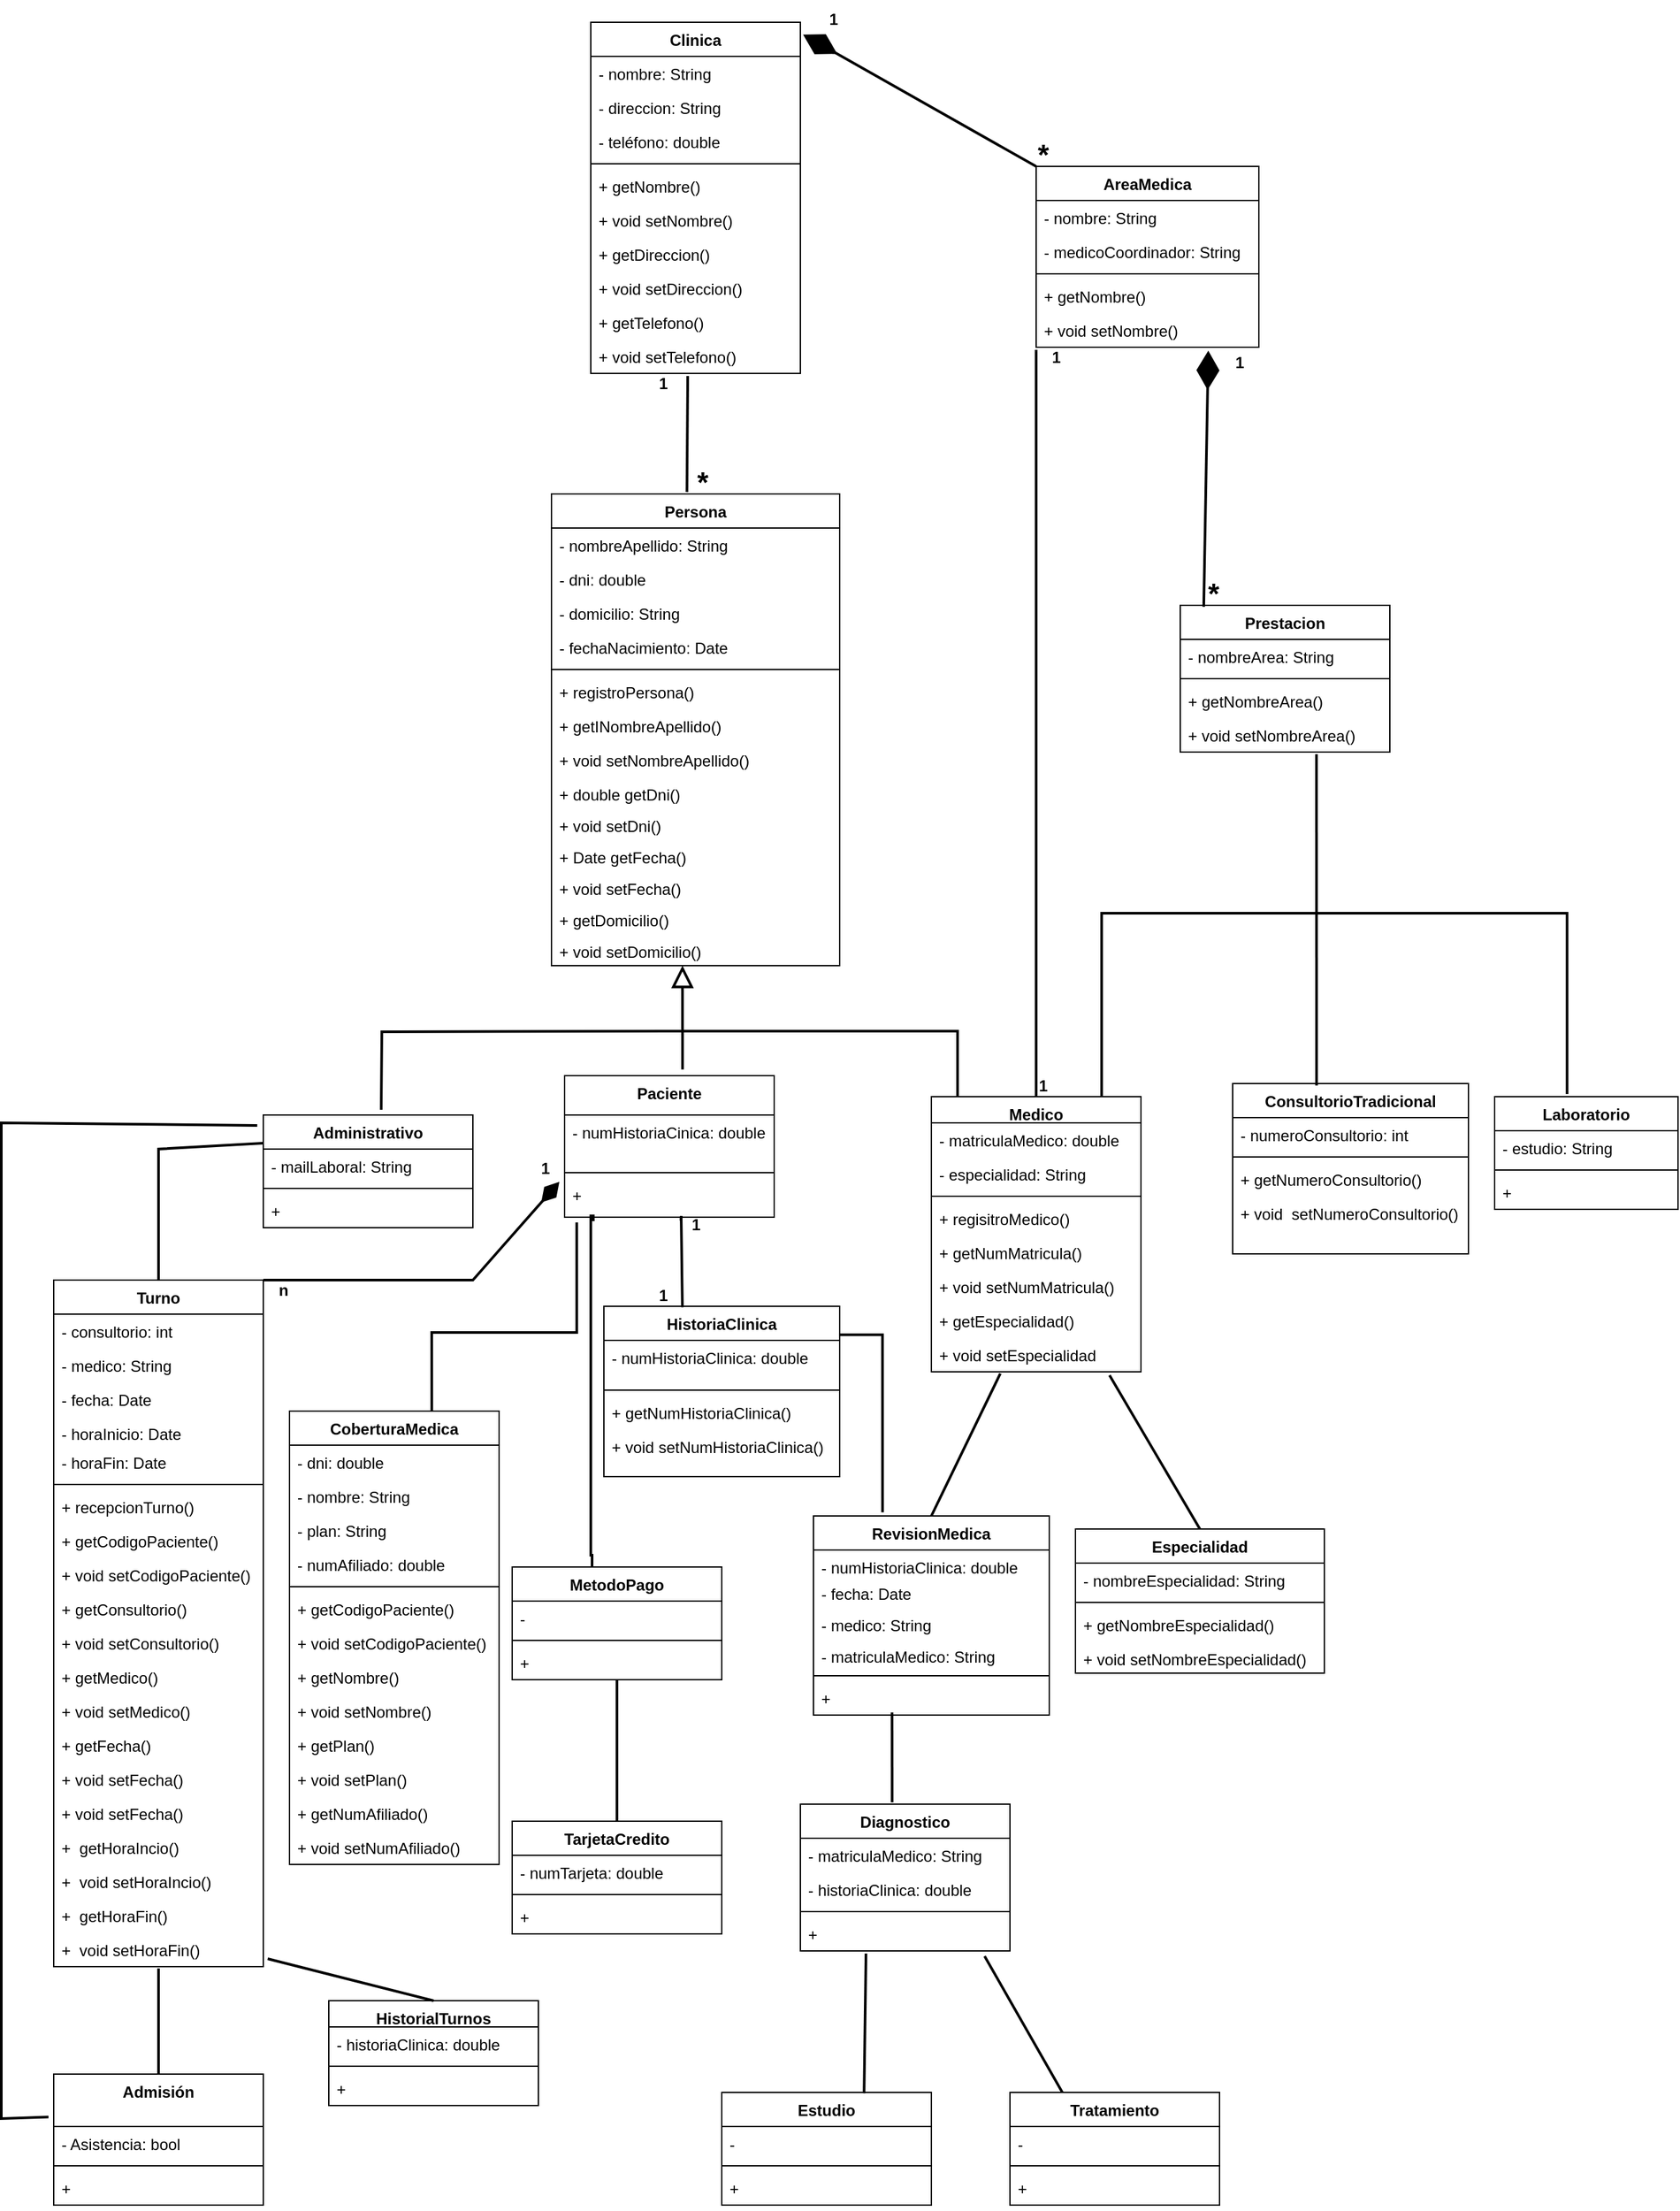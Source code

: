 <mxfile version="21.3.7" type="device">
  <diagram id="C5RBs43oDa-KdzZeNtuy" name="Page-1">
    <mxGraphModel dx="1723" dy="812" grid="1" gridSize="10" guides="1" tooltips="1" connect="1" arrows="1" fold="1" page="1" pageScale="1" pageWidth="3300" pageHeight="4681" math="0" shadow="0">
      <root>
        <mxCell id="WIyWlLk6GJQsqaUBKTNV-0" />
        <mxCell id="WIyWlLk6GJQsqaUBKTNV-1" parent="WIyWlLk6GJQsqaUBKTNV-0" />
        <mxCell id="iFN-oRNvbSveaAtNsqnC-4" value="Persona" style="swimlane;fontStyle=1;align=center;verticalAlign=top;childLayout=stackLayout;horizontal=1;startSize=26;horizontalStack=0;resizeParent=1;resizeParentMax=0;resizeLast=0;collapsible=1;marginBottom=0;whiteSpace=wrap;html=1;gradientColor=none;swimlaneFillColor=none;" parent="WIyWlLk6GJQsqaUBKTNV-1" vertex="1">
          <mxGeometry x="460" y="500" width="220" height="360" as="geometry" />
        </mxCell>
        <mxCell id="-kZzt93itJznVtS7XiYV-2" value="- nombreApellido: String" style="text;strokeColor=none;fillColor=none;align=left;verticalAlign=top;spacingLeft=4;spacingRight=4;overflow=hidden;rotatable=0;points=[[0,0.5],[1,0.5]];portConstraint=eastwest;whiteSpace=wrap;html=1;" parent="iFN-oRNvbSveaAtNsqnC-4" vertex="1">
          <mxGeometry y="26" width="220" height="26" as="geometry" />
        </mxCell>
        <mxCell id="iOMeUbHeLx1GhqlbBDBZ-7" value="- dni: double" style="text;strokeColor=none;fillColor=none;align=left;verticalAlign=top;spacingLeft=4;spacingRight=4;overflow=hidden;rotatable=0;points=[[0,0.5],[1,0.5]];portConstraint=eastwest;whiteSpace=wrap;html=1;" parent="iFN-oRNvbSveaAtNsqnC-4" vertex="1">
          <mxGeometry y="52" width="220" height="26" as="geometry" />
        </mxCell>
        <mxCell id="iOMeUbHeLx1GhqlbBDBZ-8" value="- domicilio: String" style="text;strokeColor=none;fillColor=none;align=left;verticalAlign=top;spacingLeft=4;spacingRight=4;overflow=hidden;rotatable=0;points=[[0,0.5],[1,0.5]];portConstraint=eastwest;whiteSpace=wrap;html=1;" parent="iFN-oRNvbSveaAtNsqnC-4" vertex="1">
          <mxGeometry y="78" width="220" height="26" as="geometry" />
        </mxCell>
        <mxCell id="iOMeUbHeLx1GhqlbBDBZ-4" value="- fechaNacimiento: Date" style="text;strokeColor=none;fillColor=none;align=left;verticalAlign=top;spacingLeft=4;spacingRight=4;overflow=hidden;rotatable=0;points=[[0,0.5],[1,0.5]];portConstraint=eastwest;whiteSpace=wrap;html=1;" parent="iFN-oRNvbSveaAtNsqnC-4" vertex="1">
          <mxGeometry y="104" width="220" height="26" as="geometry" />
        </mxCell>
        <mxCell id="iFN-oRNvbSveaAtNsqnC-6" value="" style="line;strokeWidth=1;fillColor=none;align=left;verticalAlign=middle;spacingTop=-1;spacingLeft=3;spacingRight=3;rotatable=0;labelPosition=right;points=[];portConstraint=eastwest;strokeColor=inherit;" parent="iFN-oRNvbSveaAtNsqnC-4" vertex="1">
          <mxGeometry y="130" width="220" height="8" as="geometry" />
        </mxCell>
        <mxCell id="iOMeUbHeLx1GhqlbBDBZ-1" value="+ registroPersona()" style="text;strokeColor=none;fillColor=none;align=left;verticalAlign=top;spacingLeft=4;spacingRight=4;overflow=hidden;rotatable=0;points=[[0,0.5],[1,0.5]];portConstraint=eastwest;whiteSpace=wrap;html=1;" parent="iFN-oRNvbSveaAtNsqnC-4" vertex="1">
          <mxGeometry y="138" width="220" height="26" as="geometry" />
        </mxCell>
        <mxCell id="iOMeUbHeLx1GhqlbBDBZ-2" value="+ getINombreApellido()" style="text;strokeColor=none;fillColor=none;align=left;verticalAlign=top;spacingLeft=4;spacingRight=4;overflow=hidden;rotatable=0;points=[[0,0.5],[1,0.5]];portConstraint=eastwest;whiteSpace=wrap;html=1;" parent="iFN-oRNvbSveaAtNsqnC-4" vertex="1">
          <mxGeometry y="164" width="220" height="26" as="geometry" />
        </mxCell>
        <mxCell id="iOMeUbHeLx1GhqlbBDBZ-3" value="+ void setNombreApellido()" style="text;strokeColor=none;fillColor=none;align=left;verticalAlign=top;spacingLeft=4;spacingRight=4;overflow=hidden;rotatable=0;points=[[0,0.5],[1,0.5]];portConstraint=eastwest;whiteSpace=wrap;html=1;" parent="iFN-oRNvbSveaAtNsqnC-4" vertex="1">
          <mxGeometry y="190" width="220" height="26" as="geometry" />
        </mxCell>
        <mxCell id="iFN-oRNvbSveaAtNsqnC-7" value="+ double getDni()" style="text;strokeColor=none;fillColor=none;align=left;verticalAlign=top;spacingLeft=4;spacingRight=4;overflow=hidden;rotatable=0;points=[[0,0.5],[1,0.5]];portConstraint=eastwest;whiteSpace=wrap;html=1;" parent="iFN-oRNvbSveaAtNsqnC-4" vertex="1">
          <mxGeometry y="216" width="220" height="24" as="geometry" />
        </mxCell>
        <mxCell id="iOMeUbHeLx1GhqlbBDBZ-12" value="+ void setDni()" style="text;strokeColor=none;fillColor=none;align=left;verticalAlign=top;spacingLeft=4;spacingRight=4;overflow=hidden;rotatable=0;points=[[0,0.5],[1,0.5]];portConstraint=eastwest;whiteSpace=wrap;html=1;" parent="iFN-oRNvbSveaAtNsqnC-4" vertex="1">
          <mxGeometry y="240" width="220" height="24" as="geometry" />
        </mxCell>
        <mxCell id="iOMeUbHeLx1GhqlbBDBZ-13" value="+ Date getFecha()" style="text;strokeColor=none;fillColor=none;align=left;verticalAlign=top;spacingLeft=4;spacingRight=4;overflow=hidden;rotatable=0;points=[[0,0.5],[1,0.5]];portConstraint=eastwest;whiteSpace=wrap;html=1;" parent="iFN-oRNvbSveaAtNsqnC-4" vertex="1">
          <mxGeometry y="264" width="220" height="24" as="geometry" />
        </mxCell>
        <mxCell id="iOMeUbHeLx1GhqlbBDBZ-14" value="+ void setFecha()" style="text;strokeColor=none;fillColor=none;align=left;verticalAlign=top;spacingLeft=4;spacingRight=4;overflow=hidden;rotatable=0;points=[[0,0.5],[1,0.5]];portConstraint=eastwest;whiteSpace=wrap;html=1;" parent="iFN-oRNvbSveaAtNsqnC-4" vertex="1">
          <mxGeometry y="288" width="220" height="24" as="geometry" />
        </mxCell>
        <mxCell id="VMGLMcUc0k2ZOjyZQjry-6" value="+ getDomicilio()" style="text;strokeColor=none;fillColor=none;align=left;verticalAlign=top;spacingLeft=4;spacingRight=4;overflow=hidden;rotatable=0;points=[[0,0.5],[1,0.5]];portConstraint=eastwest;whiteSpace=wrap;html=1;" parent="iFN-oRNvbSveaAtNsqnC-4" vertex="1">
          <mxGeometry y="312" width="220" height="24" as="geometry" />
        </mxCell>
        <mxCell id="VMGLMcUc0k2ZOjyZQjry-7" value="+ void setDomicilio()" style="text;strokeColor=none;fillColor=none;align=left;verticalAlign=top;spacingLeft=4;spacingRight=4;overflow=hidden;rotatable=0;points=[[0,0.5],[1,0.5]];portConstraint=eastwest;whiteSpace=wrap;html=1;" parent="iFN-oRNvbSveaAtNsqnC-4" vertex="1">
          <mxGeometry y="336" width="220" height="24" as="geometry" />
        </mxCell>
        <mxCell id="iOMeUbHeLx1GhqlbBDBZ-15" value="Paciente" style="swimlane;fontStyle=1;align=center;verticalAlign=top;childLayout=stackLayout;horizontal=1;startSize=30;horizontalStack=0;resizeParent=1;resizeParentMax=0;resizeLast=0;collapsible=1;marginBottom=0;whiteSpace=wrap;html=1;" parent="WIyWlLk6GJQsqaUBKTNV-1" vertex="1">
          <mxGeometry x="470" y="944" width="160" height="108" as="geometry" />
        </mxCell>
        <mxCell id="iOMeUbHeLx1GhqlbBDBZ-16" value="- numHistoriaCinica: double" style="text;strokeColor=none;fillColor=none;align=left;verticalAlign=top;spacingLeft=4;spacingRight=4;overflow=hidden;rotatable=0;points=[[0,0.5],[1,0.5]];portConstraint=eastwest;whiteSpace=wrap;html=1;" parent="iOMeUbHeLx1GhqlbBDBZ-15" vertex="1">
          <mxGeometry y="30" width="160" height="40" as="geometry" />
        </mxCell>
        <mxCell id="iOMeUbHeLx1GhqlbBDBZ-17" value="" style="line;strokeWidth=1;fillColor=none;align=left;verticalAlign=middle;spacingTop=-1;spacingLeft=3;spacingRight=3;rotatable=0;labelPosition=right;points=[];portConstraint=eastwest;strokeColor=inherit;" parent="iOMeUbHeLx1GhqlbBDBZ-15" vertex="1">
          <mxGeometry y="70" width="160" height="8" as="geometry" />
        </mxCell>
        <mxCell id="iOMeUbHeLx1GhqlbBDBZ-18" value="+&amp;nbsp;" style="text;strokeColor=none;fillColor=none;align=left;verticalAlign=top;spacingLeft=4;spacingRight=4;overflow=hidden;rotatable=0;points=[[0,0.5],[1,0.5]];portConstraint=eastwest;whiteSpace=wrap;html=1;" parent="iOMeUbHeLx1GhqlbBDBZ-15" vertex="1">
          <mxGeometry y="78" width="160" height="30" as="geometry" />
        </mxCell>
        <mxCell id="aSxBZPA94EU3ydGBYMX4-2" style="edgeStyle=orthogonalEdgeStyle;rounded=0;orthogonalLoop=1;jettySize=auto;html=1;strokeWidth=2;endArrow=none;endFill=0;" edge="1" parent="WIyWlLk6GJQsqaUBKTNV-1" source="-kZzt93itJznVtS7XiYV-5">
          <mxGeometry relative="1" as="geometry">
            <mxPoint x="830" y="390" as="targetPoint" />
            <Array as="points">
              <mxPoint x="830" y="420" />
            </Array>
          </mxGeometry>
        </mxCell>
        <mxCell id="-kZzt93itJznVtS7XiYV-5" value="Medico" style="swimlane;fontStyle=1;align=center;verticalAlign=top;childLayout=stackLayout;horizontal=1;startSize=20;horizontalStack=0;resizeParent=1;resizeParentMax=0;resizeLast=0;collapsible=1;marginBottom=0;whiteSpace=wrap;html=1;" parent="WIyWlLk6GJQsqaUBKTNV-1" vertex="1">
          <mxGeometry x="750" y="960" width="160" height="210" as="geometry" />
        </mxCell>
        <mxCell id="1ffw0OTvGFOOKH4KPxif-21" value="- matriculaMedico: double" style="text;strokeColor=none;fillColor=none;align=left;verticalAlign=top;spacingLeft=4;spacingRight=4;overflow=hidden;rotatable=0;points=[[0,0.5],[1,0.5]];portConstraint=eastwest;whiteSpace=wrap;html=1;" parent="-kZzt93itJznVtS7XiYV-5" vertex="1">
          <mxGeometry y="20" width="160" height="26" as="geometry" />
        </mxCell>
        <mxCell id="-kZzt93itJznVtS7XiYV-6" value="- especialidad: String" style="text;strokeColor=none;fillColor=none;align=left;verticalAlign=top;spacingLeft=4;spacingRight=4;overflow=hidden;rotatable=0;points=[[0,0.5],[1,0.5]];portConstraint=eastwest;whiteSpace=wrap;html=1;" parent="-kZzt93itJznVtS7XiYV-5" vertex="1">
          <mxGeometry y="46" width="160" height="26" as="geometry" />
        </mxCell>
        <mxCell id="-kZzt93itJznVtS7XiYV-7" value="" style="line;strokeWidth=1;fillColor=none;align=left;verticalAlign=middle;spacingTop=-1;spacingLeft=3;spacingRight=3;rotatable=0;labelPosition=right;points=[];portConstraint=eastwest;strokeColor=inherit;" parent="-kZzt93itJznVtS7XiYV-5" vertex="1">
          <mxGeometry y="72" width="160" height="8" as="geometry" />
        </mxCell>
        <mxCell id="pq0Lvw1QXcnnc-ruecVv-1" value="+ regisitroMedico()" style="text;strokeColor=none;fillColor=none;align=left;verticalAlign=top;spacingLeft=4;spacingRight=4;overflow=hidden;rotatable=0;points=[[0,0.5],[1,0.5]];portConstraint=eastwest;whiteSpace=wrap;html=1;" parent="-kZzt93itJznVtS7XiYV-5" vertex="1">
          <mxGeometry y="80" width="160" height="26" as="geometry" />
        </mxCell>
        <mxCell id="1ffw0OTvGFOOKH4KPxif-23" value="+ getNumMatricula()&amp;nbsp;" style="text;strokeColor=none;fillColor=none;align=left;verticalAlign=top;spacingLeft=4;spacingRight=4;overflow=hidden;rotatable=0;points=[[0,0.5],[1,0.5]];portConstraint=eastwest;whiteSpace=wrap;html=1;" parent="-kZzt93itJznVtS7XiYV-5" vertex="1">
          <mxGeometry y="106" width="160" height="26" as="geometry" />
        </mxCell>
        <mxCell id="1ffw0OTvGFOOKH4KPxif-24" value="+ void setNumMatricula()" style="text;strokeColor=none;fillColor=none;align=left;verticalAlign=top;spacingLeft=4;spacingRight=4;overflow=hidden;rotatable=0;points=[[0,0.5],[1,0.5]];portConstraint=eastwest;whiteSpace=wrap;html=1;" parent="-kZzt93itJznVtS7XiYV-5" vertex="1">
          <mxGeometry y="132" width="160" height="26" as="geometry" />
        </mxCell>
        <mxCell id="1ffw0OTvGFOOKH4KPxif-25" value="+ getEspecialidad()" style="text;strokeColor=none;fillColor=none;align=left;verticalAlign=top;spacingLeft=4;spacingRight=4;overflow=hidden;rotatable=0;points=[[0,0.5],[1,0.5]];portConstraint=eastwest;whiteSpace=wrap;html=1;" parent="-kZzt93itJznVtS7XiYV-5" vertex="1">
          <mxGeometry y="158" width="160" height="26" as="geometry" />
        </mxCell>
        <mxCell id="1ffw0OTvGFOOKH4KPxif-26" value="+ void setEspecialidad" style="text;strokeColor=none;fillColor=none;align=left;verticalAlign=top;spacingLeft=4;spacingRight=4;overflow=hidden;rotatable=0;points=[[0,0.5],[1,0.5]];portConstraint=eastwest;whiteSpace=wrap;html=1;" parent="-kZzt93itJznVtS7XiYV-5" vertex="1">
          <mxGeometry y="184" width="160" height="26" as="geometry" />
        </mxCell>
        <mxCell id="-kZzt93itJznVtS7XiYV-9" value="Administrativo" style="swimlane;fontStyle=1;align=center;verticalAlign=top;childLayout=stackLayout;horizontal=1;startSize=26;horizontalStack=0;resizeParent=1;resizeParentMax=0;resizeLast=0;collapsible=1;marginBottom=0;whiteSpace=wrap;html=1;" parent="WIyWlLk6GJQsqaUBKTNV-1" vertex="1">
          <mxGeometry x="240" y="974" width="160" height="86" as="geometry" />
        </mxCell>
        <mxCell id="-kZzt93itJznVtS7XiYV-10" value="- mailLaboral: String" style="text;strokeColor=none;fillColor=none;align=left;verticalAlign=top;spacingLeft=4;spacingRight=4;overflow=hidden;rotatable=0;points=[[0,0.5],[1,0.5]];portConstraint=eastwest;whiteSpace=wrap;html=1;" parent="-kZzt93itJznVtS7XiYV-9" vertex="1">
          <mxGeometry y="26" width="160" height="26" as="geometry" />
        </mxCell>
        <mxCell id="-kZzt93itJznVtS7XiYV-11" value="" style="line;strokeWidth=1;fillColor=none;align=left;verticalAlign=middle;spacingTop=-1;spacingLeft=3;spacingRight=3;rotatable=0;labelPosition=right;points=[];portConstraint=eastwest;strokeColor=inherit;" parent="-kZzt93itJznVtS7XiYV-9" vertex="1">
          <mxGeometry y="52" width="160" height="8" as="geometry" />
        </mxCell>
        <mxCell id="-kZzt93itJznVtS7XiYV-12" value="+" style="text;strokeColor=none;fillColor=none;align=left;verticalAlign=top;spacingLeft=4;spacingRight=4;overflow=hidden;rotatable=0;points=[[0,0.5],[1,0.5]];portConstraint=eastwest;whiteSpace=wrap;html=1;" parent="-kZzt93itJznVtS7XiYV-9" vertex="1">
          <mxGeometry y="60" width="160" height="26" as="geometry" />
        </mxCell>
        <mxCell id="-kZzt93itJznVtS7XiYV-35" value="Prestacion" style="swimlane;fontStyle=1;align=center;verticalAlign=top;childLayout=stackLayout;horizontal=1;startSize=26;horizontalStack=0;resizeParent=1;resizeParentMax=0;resizeLast=0;collapsible=1;marginBottom=0;whiteSpace=wrap;html=1;" parent="WIyWlLk6GJQsqaUBKTNV-1" vertex="1">
          <mxGeometry x="940" y="585" width="160" height="112" as="geometry" />
        </mxCell>
        <mxCell id="-kZzt93itJznVtS7XiYV-36" value="- nombreArea: String" style="text;strokeColor=none;fillColor=none;align=left;verticalAlign=top;spacingLeft=4;spacingRight=4;overflow=hidden;rotatable=0;points=[[0,0.5],[1,0.5]];portConstraint=eastwest;whiteSpace=wrap;html=1;" parent="-kZzt93itJznVtS7XiYV-35" vertex="1">
          <mxGeometry y="26" width="160" height="26" as="geometry" />
        </mxCell>
        <mxCell id="-kZzt93itJznVtS7XiYV-37" value="" style="line;strokeWidth=1;fillColor=none;align=left;verticalAlign=middle;spacingTop=-1;spacingLeft=3;spacingRight=3;rotatable=0;labelPosition=right;points=[];portConstraint=eastwest;strokeColor=inherit;" parent="-kZzt93itJznVtS7XiYV-35" vertex="1">
          <mxGeometry y="52" width="160" height="8" as="geometry" />
        </mxCell>
        <mxCell id="VMGLMcUc0k2ZOjyZQjry-9" value="+ getNombreArea()" style="text;strokeColor=none;fillColor=none;align=left;verticalAlign=top;spacingLeft=4;spacingRight=4;overflow=hidden;rotatable=0;points=[[0,0.5],[1,0.5]];portConstraint=eastwest;whiteSpace=wrap;html=1;" parent="-kZzt93itJznVtS7XiYV-35" vertex="1">
          <mxGeometry y="60" width="160" height="26" as="geometry" />
        </mxCell>
        <mxCell id="-kZzt93itJznVtS7XiYV-38" value="+ void setNombreArea()" style="text;strokeColor=none;fillColor=none;align=left;verticalAlign=top;spacingLeft=4;spacingRight=4;overflow=hidden;rotatable=0;points=[[0,0.5],[1,0.5]];portConstraint=eastwest;whiteSpace=wrap;html=1;" parent="-kZzt93itJznVtS7XiYV-35" vertex="1">
          <mxGeometry y="86" width="160" height="26" as="geometry" />
        </mxCell>
        <mxCell id="-kZzt93itJznVtS7XiYV-39" value="ConsultorioTradicional" style="swimlane;fontStyle=1;align=center;verticalAlign=top;childLayout=stackLayout;horizontal=1;startSize=26;horizontalStack=0;resizeParent=1;resizeParentMax=0;resizeLast=0;collapsible=1;marginBottom=0;whiteSpace=wrap;html=1;" parent="WIyWlLk6GJQsqaUBKTNV-1" vertex="1">
          <mxGeometry x="980" y="950" width="180" height="130" as="geometry" />
        </mxCell>
        <mxCell id="-kZzt93itJznVtS7XiYV-40" value="- numeroConsultorio: int" style="text;strokeColor=none;fillColor=none;align=left;verticalAlign=top;spacingLeft=4;spacingRight=4;overflow=hidden;rotatable=0;points=[[0,0.5],[1,0.5]];portConstraint=eastwest;whiteSpace=wrap;html=1;" parent="-kZzt93itJznVtS7XiYV-39" vertex="1">
          <mxGeometry y="26" width="180" height="26" as="geometry" />
        </mxCell>
        <mxCell id="-kZzt93itJznVtS7XiYV-41" value="" style="line;strokeWidth=1;fillColor=none;align=left;verticalAlign=middle;spacingTop=-1;spacingLeft=3;spacingRight=3;rotatable=0;labelPosition=right;points=[];portConstraint=eastwest;strokeColor=inherit;" parent="-kZzt93itJznVtS7XiYV-39" vertex="1">
          <mxGeometry y="52" width="180" height="8" as="geometry" />
        </mxCell>
        <mxCell id="-kZzt93itJznVtS7XiYV-42" value="+ getNumeroConsultorio()" style="text;strokeColor=none;fillColor=none;align=left;verticalAlign=top;spacingLeft=4;spacingRight=4;overflow=hidden;rotatable=0;points=[[0,0.5],[1,0.5]];portConstraint=eastwest;whiteSpace=wrap;html=1;" parent="-kZzt93itJznVtS7XiYV-39" vertex="1">
          <mxGeometry y="60" width="180" height="26" as="geometry" />
        </mxCell>
        <mxCell id="VMGLMcUc0k2ZOjyZQjry-10" value="+ void&amp;nbsp; setNumeroConsultorio()" style="text;strokeColor=none;fillColor=none;align=left;verticalAlign=top;spacingLeft=4;spacingRight=4;overflow=hidden;rotatable=0;points=[[0,0.5],[1,0.5]];portConstraint=eastwest;whiteSpace=wrap;html=1;" parent="-kZzt93itJznVtS7XiYV-39" vertex="1">
          <mxGeometry y="86" width="180" height="44" as="geometry" />
        </mxCell>
        <mxCell id="-kZzt93itJznVtS7XiYV-43" value="AreaMedica" style="swimlane;fontStyle=1;align=center;verticalAlign=top;childLayout=stackLayout;horizontal=1;startSize=26;horizontalStack=0;resizeParent=1;resizeParentMax=0;resizeLast=0;collapsible=1;marginBottom=0;whiteSpace=wrap;html=1;" parent="WIyWlLk6GJQsqaUBKTNV-1" vertex="1">
          <mxGeometry x="830" y="250" width="170" height="138" as="geometry" />
        </mxCell>
        <mxCell id="-kZzt93itJznVtS7XiYV-47" value="- nombre: String" style="text;strokeColor=none;fillColor=none;align=left;verticalAlign=top;spacingLeft=4;spacingRight=4;overflow=hidden;rotatable=0;points=[[0,0.5],[1,0.5]];portConstraint=eastwest;whiteSpace=wrap;html=1;" parent="-kZzt93itJznVtS7XiYV-43" vertex="1">
          <mxGeometry y="26" width="170" height="26" as="geometry" />
        </mxCell>
        <mxCell id="-kZzt93itJznVtS7XiYV-44" value="- medicoCoordinador: String" style="text;strokeColor=none;fillColor=none;align=left;verticalAlign=top;spacingLeft=4;spacingRight=4;overflow=hidden;rotatable=0;points=[[0,0.5],[1,0.5]];portConstraint=eastwest;whiteSpace=wrap;html=1;" parent="-kZzt93itJznVtS7XiYV-43" vertex="1">
          <mxGeometry y="52" width="170" height="26" as="geometry" />
        </mxCell>
        <mxCell id="-kZzt93itJznVtS7XiYV-45" value="" style="line;strokeWidth=1;fillColor=none;align=left;verticalAlign=middle;spacingTop=-1;spacingLeft=3;spacingRight=3;rotatable=0;labelPosition=right;points=[];portConstraint=eastwest;strokeColor=inherit;" parent="-kZzt93itJznVtS7XiYV-43" vertex="1">
          <mxGeometry y="78" width="170" height="8" as="geometry" />
        </mxCell>
        <mxCell id="-kZzt93itJznVtS7XiYV-46" value="+ getNombre()" style="text;strokeColor=none;fillColor=none;align=left;verticalAlign=top;spacingLeft=4;spacingRight=4;overflow=hidden;rotatable=0;points=[[0,0.5],[1,0.5]];portConstraint=eastwest;whiteSpace=wrap;html=1;" parent="-kZzt93itJznVtS7XiYV-43" vertex="1">
          <mxGeometry y="86" width="170" height="26" as="geometry" />
        </mxCell>
        <mxCell id="1ffw0OTvGFOOKH4KPxif-10" value="+ void setNombre()" style="text;strokeColor=none;fillColor=none;align=left;verticalAlign=top;spacingLeft=4;spacingRight=4;overflow=hidden;rotatable=0;points=[[0,0.5],[1,0.5]];portConstraint=eastwest;whiteSpace=wrap;html=1;" parent="-kZzt93itJznVtS7XiYV-43" vertex="1">
          <mxGeometry y="112" width="170" height="26" as="geometry" />
        </mxCell>
        <mxCell id="-kZzt93itJznVtS7XiYV-48" value="CoberturaMedica" style="swimlane;fontStyle=1;align=center;verticalAlign=top;childLayout=stackLayout;horizontal=1;startSize=26;horizontalStack=0;resizeParent=1;resizeParentMax=0;resizeLast=0;collapsible=1;marginBottom=0;whiteSpace=wrap;html=1;" parent="WIyWlLk6GJQsqaUBKTNV-1" vertex="1">
          <mxGeometry x="260" y="1200" width="160" height="346" as="geometry" />
        </mxCell>
        <mxCell id="1ffw0OTvGFOOKH4KPxif-94" value="- dni: double" style="text;strokeColor=none;fillColor=none;align=left;verticalAlign=top;spacingLeft=4;spacingRight=4;overflow=hidden;rotatable=0;points=[[0,0.5],[1,0.5]];portConstraint=eastwest;whiteSpace=wrap;html=1;" parent="-kZzt93itJznVtS7XiYV-48" vertex="1">
          <mxGeometry y="26" width="160" height="26" as="geometry" />
        </mxCell>
        <mxCell id="-kZzt93itJznVtS7XiYV-49" value="- nombre: String" style="text;strokeColor=none;fillColor=none;align=left;verticalAlign=top;spacingLeft=4;spacingRight=4;overflow=hidden;rotatable=0;points=[[0,0.5],[1,0.5]];portConstraint=eastwest;whiteSpace=wrap;html=1;" parent="-kZzt93itJznVtS7XiYV-48" vertex="1">
          <mxGeometry y="52" width="160" height="26" as="geometry" />
        </mxCell>
        <mxCell id="1ffw0OTvGFOOKH4KPxif-92" value="- plan: String" style="text;strokeColor=none;fillColor=none;align=left;verticalAlign=top;spacingLeft=4;spacingRight=4;overflow=hidden;rotatable=0;points=[[0,0.5],[1,0.5]];portConstraint=eastwest;whiteSpace=wrap;html=1;" parent="-kZzt93itJznVtS7XiYV-48" vertex="1">
          <mxGeometry y="78" width="160" height="26" as="geometry" />
        </mxCell>
        <mxCell id="-kZzt93itJznVtS7XiYV-51" value="- numAfiliado: double" style="text;strokeColor=none;fillColor=none;align=left;verticalAlign=top;spacingLeft=4;spacingRight=4;overflow=hidden;rotatable=0;points=[[0,0.5],[1,0.5]];portConstraint=eastwest;whiteSpace=wrap;html=1;" parent="-kZzt93itJznVtS7XiYV-48" vertex="1">
          <mxGeometry y="104" width="160" height="26" as="geometry" />
        </mxCell>
        <mxCell id="-kZzt93itJznVtS7XiYV-50" value="" style="line;strokeWidth=1;fillColor=none;align=left;verticalAlign=middle;spacingTop=-1;spacingLeft=3;spacingRight=3;rotatable=0;labelPosition=right;points=[];portConstraint=eastwest;strokeColor=inherit;" parent="-kZzt93itJznVtS7XiYV-48" vertex="1">
          <mxGeometry y="130" width="160" height="8" as="geometry" />
        </mxCell>
        <mxCell id="1ffw0OTvGFOOKH4KPxif-93" value="+ getCodigoPaciente()" style="text;strokeColor=none;fillColor=none;align=left;verticalAlign=top;spacingLeft=4;spacingRight=4;overflow=hidden;rotatable=0;points=[[0,0.5],[1,0.5]];portConstraint=eastwest;whiteSpace=wrap;html=1;" parent="-kZzt93itJznVtS7XiYV-48" vertex="1">
          <mxGeometry y="138" width="160" height="26" as="geometry" />
        </mxCell>
        <mxCell id="1ffw0OTvGFOOKH4KPxif-95" value="+ void setCodigoPaciente()" style="text;strokeColor=none;fillColor=none;align=left;verticalAlign=top;spacingLeft=4;spacingRight=4;overflow=hidden;rotatable=0;points=[[0,0.5],[1,0.5]];portConstraint=eastwest;whiteSpace=wrap;html=1;" parent="-kZzt93itJznVtS7XiYV-48" vertex="1">
          <mxGeometry y="164" width="160" height="26" as="geometry" />
        </mxCell>
        <mxCell id="1ffw0OTvGFOOKH4KPxif-96" value="+ getNombre()" style="text;strokeColor=none;fillColor=none;align=left;verticalAlign=top;spacingLeft=4;spacingRight=4;overflow=hidden;rotatable=0;points=[[0,0.5],[1,0.5]];portConstraint=eastwest;whiteSpace=wrap;html=1;" parent="-kZzt93itJznVtS7XiYV-48" vertex="1">
          <mxGeometry y="190" width="160" height="26" as="geometry" />
        </mxCell>
        <mxCell id="1ffw0OTvGFOOKH4KPxif-97" value="+ void setNombre()" style="text;strokeColor=none;fillColor=none;align=left;verticalAlign=top;spacingLeft=4;spacingRight=4;overflow=hidden;rotatable=0;points=[[0,0.5],[1,0.5]];portConstraint=eastwest;whiteSpace=wrap;html=1;" parent="-kZzt93itJznVtS7XiYV-48" vertex="1">
          <mxGeometry y="216" width="160" height="26" as="geometry" />
        </mxCell>
        <mxCell id="1ffw0OTvGFOOKH4KPxif-98" value="+ getPlan()" style="text;strokeColor=none;fillColor=none;align=left;verticalAlign=top;spacingLeft=4;spacingRight=4;overflow=hidden;rotatable=0;points=[[0,0.5],[1,0.5]];portConstraint=eastwest;whiteSpace=wrap;html=1;" parent="-kZzt93itJznVtS7XiYV-48" vertex="1">
          <mxGeometry y="242" width="160" height="26" as="geometry" />
        </mxCell>
        <mxCell id="1ffw0OTvGFOOKH4KPxif-99" value="+ void setPlan()" style="text;strokeColor=none;fillColor=none;align=left;verticalAlign=top;spacingLeft=4;spacingRight=4;overflow=hidden;rotatable=0;points=[[0,0.5],[1,0.5]];portConstraint=eastwest;whiteSpace=wrap;html=1;" parent="-kZzt93itJznVtS7XiYV-48" vertex="1">
          <mxGeometry y="268" width="160" height="26" as="geometry" />
        </mxCell>
        <mxCell id="1ffw0OTvGFOOKH4KPxif-100" value="+ getNumAfiliado()" style="text;strokeColor=none;fillColor=none;align=left;verticalAlign=top;spacingLeft=4;spacingRight=4;overflow=hidden;rotatable=0;points=[[0,0.5],[1,0.5]];portConstraint=eastwest;whiteSpace=wrap;html=1;" parent="-kZzt93itJznVtS7XiYV-48" vertex="1">
          <mxGeometry y="294" width="160" height="26" as="geometry" />
        </mxCell>
        <mxCell id="1ffw0OTvGFOOKH4KPxif-101" value="+ void setNumAfiliado()" style="text;strokeColor=none;fillColor=none;align=left;verticalAlign=top;spacingLeft=4;spacingRight=4;overflow=hidden;rotatable=0;points=[[0,0.5],[1,0.5]];portConstraint=eastwest;whiteSpace=wrap;html=1;" parent="-kZzt93itJznVtS7XiYV-48" vertex="1">
          <mxGeometry y="320" width="160" height="26" as="geometry" />
        </mxCell>
        <mxCell id="-kZzt93itJznVtS7XiYV-52" value="Turno" style="swimlane;fontStyle=1;align=center;verticalAlign=top;childLayout=stackLayout;horizontal=1;startSize=26;horizontalStack=0;resizeParent=1;resizeParentMax=0;resizeLast=0;collapsible=1;marginBottom=0;whiteSpace=wrap;html=1;" parent="WIyWlLk6GJQsqaUBKTNV-1" vertex="1">
          <mxGeometry x="80" y="1100" width="160" height="524" as="geometry" />
        </mxCell>
        <mxCell id="-kZzt93itJznVtS7XiYV-53" value="- consultorio: int" style="text;strokeColor=none;fillColor=none;align=left;verticalAlign=top;spacingLeft=4;spacingRight=4;overflow=hidden;rotatable=0;points=[[0,0.5],[1,0.5]];portConstraint=eastwest;whiteSpace=wrap;html=1;" parent="-kZzt93itJznVtS7XiYV-52" vertex="1">
          <mxGeometry y="26" width="160" height="26" as="geometry" />
        </mxCell>
        <mxCell id="1ffw0OTvGFOOKH4KPxif-86" value="- medico: String" style="text;strokeColor=none;fillColor=none;align=left;verticalAlign=top;spacingLeft=4;spacingRight=4;overflow=hidden;rotatable=0;points=[[0,0.5],[1,0.5]];portConstraint=eastwest;whiteSpace=wrap;html=1;" parent="-kZzt93itJznVtS7XiYV-52" vertex="1">
          <mxGeometry y="52" width="160" height="26" as="geometry" />
        </mxCell>
        <mxCell id="-kZzt93itJznVtS7XiYV-57" value="- fecha: Date" style="text;strokeColor=none;fillColor=none;align=left;verticalAlign=top;spacingLeft=4;spacingRight=4;overflow=hidden;rotatable=0;points=[[0,0.5],[1,0.5]];portConstraint=eastwest;whiteSpace=wrap;html=1;" parent="-kZzt93itJznVtS7XiYV-52" vertex="1">
          <mxGeometry y="78" width="160" height="26" as="geometry" />
        </mxCell>
        <mxCell id="-kZzt93itJznVtS7XiYV-58" value="- horaInicio: Date" style="text;strokeColor=none;fillColor=none;align=left;verticalAlign=top;spacingLeft=4;spacingRight=4;overflow=hidden;rotatable=0;points=[[0,0.5],[1,0.5]];portConstraint=eastwest;whiteSpace=wrap;html=1;" parent="-kZzt93itJznVtS7XiYV-52" vertex="1">
          <mxGeometry y="104" width="160" height="22" as="geometry" />
        </mxCell>
        <mxCell id="-kZzt93itJznVtS7XiYV-56" value="- horaFin: Date" style="text;strokeColor=none;fillColor=none;align=left;verticalAlign=top;spacingLeft=4;spacingRight=4;overflow=hidden;rotatable=0;points=[[0,0.5],[1,0.5]];portConstraint=eastwest;whiteSpace=wrap;html=1;" parent="-kZzt93itJznVtS7XiYV-52" vertex="1">
          <mxGeometry y="126" width="160" height="26" as="geometry" />
        </mxCell>
        <mxCell id="-kZzt93itJznVtS7XiYV-54" value="" style="line;strokeWidth=1;fillColor=none;align=left;verticalAlign=middle;spacingTop=-1;spacingLeft=3;spacingRight=3;rotatable=0;labelPosition=right;points=[];portConstraint=eastwest;strokeColor=inherit;" parent="-kZzt93itJznVtS7XiYV-52" vertex="1">
          <mxGeometry y="152" width="160" height="8" as="geometry" />
        </mxCell>
        <mxCell id="-kZzt93itJznVtS7XiYV-55" value="+ recepcionTurno()&lt;br&gt;" style="text;strokeColor=none;fillColor=none;align=left;verticalAlign=top;spacingLeft=4;spacingRight=4;overflow=hidden;rotatable=0;points=[[0,0.5],[1,0.5]];portConstraint=eastwest;whiteSpace=wrap;html=1;" parent="-kZzt93itJznVtS7XiYV-52" vertex="1">
          <mxGeometry y="160" width="160" height="26" as="geometry" />
        </mxCell>
        <mxCell id="1ffw0OTvGFOOKH4KPxif-88" value="+ getCodigoPaciente()" style="text;strokeColor=none;fillColor=none;align=left;verticalAlign=top;spacingLeft=4;spacingRight=4;overflow=hidden;rotatable=0;points=[[0,0.5],[1,0.5]];portConstraint=eastwest;whiteSpace=wrap;html=1;" parent="-kZzt93itJznVtS7XiYV-52" vertex="1">
          <mxGeometry y="186" width="160" height="26" as="geometry" />
        </mxCell>
        <mxCell id="1ffw0OTvGFOOKH4KPxif-89" value="+ void setCodigoPaciente()" style="text;strokeColor=none;fillColor=none;align=left;verticalAlign=top;spacingLeft=4;spacingRight=4;overflow=hidden;rotatable=0;points=[[0,0.5],[1,0.5]];portConstraint=eastwest;whiteSpace=wrap;html=1;" parent="-kZzt93itJznVtS7XiYV-52" vertex="1">
          <mxGeometry y="212" width="160" height="26" as="geometry" />
        </mxCell>
        <mxCell id="1ffw0OTvGFOOKH4KPxif-90" value="+ getConsultorio()" style="text;strokeColor=none;fillColor=none;align=left;verticalAlign=top;spacingLeft=4;spacingRight=4;overflow=hidden;rotatable=0;points=[[0,0.5],[1,0.5]];portConstraint=eastwest;whiteSpace=wrap;html=1;" parent="-kZzt93itJznVtS7XiYV-52" vertex="1">
          <mxGeometry y="238" width="160" height="26" as="geometry" />
        </mxCell>
        <mxCell id="1ffw0OTvGFOOKH4KPxif-91" value="+ void setConsultorio()" style="text;strokeColor=none;fillColor=none;align=left;verticalAlign=top;spacingLeft=4;spacingRight=4;overflow=hidden;rotatable=0;points=[[0,0.5],[1,0.5]];portConstraint=eastwest;whiteSpace=wrap;html=1;" parent="-kZzt93itJznVtS7XiYV-52" vertex="1">
          <mxGeometry y="264" width="160" height="26" as="geometry" />
        </mxCell>
        <mxCell id="1ffw0OTvGFOOKH4KPxif-11" value="+ getMedico()" style="text;strokeColor=none;fillColor=none;align=left;verticalAlign=top;spacingLeft=4;spacingRight=4;overflow=hidden;rotatable=0;points=[[0,0.5],[1,0.5]];portConstraint=eastwest;whiteSpace=wrap;html=1;" parent="-kZzt93itJznVtS7XiYV-52" vertex="1">
          <mxGeometry y="290" width="160" height="26" as="geometry" />
        </mxCell>
        <mxCell id="1ffw0OTvGFOOKH4KPxif-12" value="+ void setMedico()" style="text;strokeColor=none;fillColor=none;align=left;verticalAlign=top;spacingLeft=4;spacingRight=4;overflow=hidden;rotatable=0;points=[[0,0.5],[1,0.5]];portConstraint=eastwest;whiteSpace=wrap;html=1;" parent="-kZzt93itJznVtS7XiYV-52" vertex="1">
          <mxGeometry y="316" width="160" height="26" as="geometry" />
        </mxCell>
        <mxCell id="1ffw0OTvGFOOKH4KPxif-13" value="+ getFecha()" style="text;strokeColor=none;fillColor=none;align=left;verticalAlign=top;spacingLeft=4;spacingRight=4;overflow=hidden;rotatable=0;points=[[0,0.5],[1,0.5]];portConstraint=eastwest;whiteSpace=wrap;html=1;" parent="-kZzt93itJznVtS7XiYV-52" vertex="1">
          <mxGeometry y="342" width="160" height="26" as="geometry" />
        </mxCell>
        <mxCell id="1ffw0OTvGFOOKH4KPxif-14" value="+ void setFecha()" style="text;strokeColor=none;fillColor=none;align=left;verticalAlign=top;spacingLeft=4;spacingRight=4;overflow=hidden;rotatable=0;points=[[0,0.5],[1,0.5]];portConstraint=eastwest;whiteSpace=wrap;html=1;" parent="-kZzt93itJznVtS7XiYV-52" vertex="1">
          <mxGeometry y="368" width="160" height="26" as="geometry" />
        </mxCell>
        <mxCell id="1ffw0OTvGFOOKH4KPxif-15" value="+ void setFecha()" style="text;strokeColor=none;fillColor=none;align=left;verticalAlign=top;spacingLeft=4;spacingRight=4;overflow=hidden;rotatable=0;points=[[0,0.5],[1,0.5]];portConstraint=eastwest;whiteSpace=wrap;html=1;" parent="-kZzt93itJznVtS7XiYV-52" vertex="1">
          <mxGeometry y="394" width="160" height="26" as="geometry" />
        </mxCell>
        <mxCell id="1ffw0OTvGFOOKH4KPxif-16" value="+&amp;nbsp; getHoraIncio()" style="text;strokeColor=none;fillColor=none;align=left;verticalAlign=top;spacingLeft=4;spacingRight=4;overflow=hidden;rotatable=0;points=[[0,0.5],[1,0.5]];portConstraint=eastwest;whiteSpace=wrap;html=1;" parent="-kZzt93itJznVtS7XiYV-52" vertex="1">
          <mxGeometry y="420" width="160" height="26" as="geometry" />
        </mxCell>
        <mxCell id="1ffw0OTvGFOOKH4KPxif-17" value="+&amp;nbsp; void setHoraIncio()" style="text;strokeColor=none;fillColor=none;align=left;verticalAlign=top;spacingLeft=4;spacingRight=4;overflow=hidden;rotatable=0;points=[[0,0.5],[1,0.5]];portConstraint=eastwest;whiteSpace=wrap;html=1;" parent="-kZzt93itJznVtS7XiYV-52" vertex="1">
          <mxGeometry y="446" width="160" height="26" as="geometry" />
        </mxCell>
        <mxCell id="1ffw0OTvGFOOKH4KPxif-18" value="+&amp;nbsp; getHoraFin()" style="text;strokeColor=none;fillColor=none;align=left;verticalAlign=top;spacingLeft=4;spacingRight=4;overflow=hidden;rotatable=0;points=[[0,0.5],[1,0.5]];portConstraint=eastwest;whiteSpace=wrap;html=1;" parent="-kZzt93itJznVtS7XiYV-52" vertex="1">
          <mxGeometry y="472" width="160" height="26" as="geometry" />
        </mxCell>
        <mxCell id="1ffw0OTvGFOOKH4KPxif-19" value="+&amp;nbsp; void setHoraFin()" style="text;strokeColor=none;fillColor=none;align=left;verticalAlign=top;spacingLeft=4;spacingRight=4;overflow=hidden;rotatable=0;points=[[0,0.5],[1,0.5]];portConstraint=eastwest;whiteSpace=wrap;html=1;" parent="-kZzt93itJznVtS7XiYV-52" vertex="1">
          <mxGeometry y="498" width="160" height="26" as="geometry" />
        </mxCell>
        <mxCell id="-kZzt93itJznVtS7XiYV-83" value="HistorialTurnos" style="swimlane;fontStyle=1;align=center;verticalAlign=top;childLayout=stackLayout;horizontal=1;startSize=20;horizontalStack=0;resizeParent=1;resizeParentMax=0;resizeLast=0;collapsible=1;marginBottom=0;whiteSpace=wrap;html=1;" parent="WIyWlLk6GJQsqaUBKTNV-1" vertex="1">
          <mxGeometry x="290" y="1650" width="160" height="80" as="geometry" />
        </mxCell>
        <mxCell id="-kZzt93itJznVtS7XiYV-84" value="- historiaClinica: double" style="text;strokeColor=none;fillColor=none;align=left;verticalAlign=top;spacingLeft=4;spacingRight=4;overflow=hidden;rotatable=0;points=[[0,0.5],[1,0.5]];portConstraint=eastwest;whiteSpace=wrap;html=1;" parent="-kZzt93itJznVtS7XiYV-83" vertex="1">
          <mxGeometry y="20" width="160" height="26" as="geometry" />
        </mxCell>
        <mxCell id="-kZzt93itJznVtS7XiYV-85" value="" style="line;strokeWidth=1;fillColor=none;align=left;verticalAlign=middle;spacingTop=-1;spacingLeft=3;spacingRight=3;rotatable=0;labelPosition=right;points=[];portConstraint=eastwest;strokeColor=inherit;" parent="-kZzt93itJznVtS7XiYV-83" vertex="1">
          <mxGeometry y="46" width="160" height="8" as="geometry" />
        </mxCell>
        <mxCell id="-kZzt93itJznVtS7XiYV-86" value="+" style="text;strokeColor=none;fillColor=none;align=left;verticalAlign=top;spacingLeft=4;spacingRight=4;overflow=hidden;rotatable=0;points=[[0,0.5],[1,0.5]];portConstraint=eastwest;whiteSpace=wrap;html=1;" parent="-kZzt93itJznVtS7XiYV-83" vertex="1">
          <mxGeometry y="54" width="160" height="26" as="geometry" />
        </mxCell>
        <mxCell id="pq0Lvw1QXcnnc-ruecVv-3" value="Clinica" style="swimlane;fontStyle=1;align=center;verticalAlign=top;childLayout=stackLayout;horizontal=1;startSize=26;horizontalStack=0;resizeParent=1;resizeParentMax=0;resizeLast=0;collapsible=1;marginBottom=0;whiteSpace=wrap;html=1;" parent="WIyWlLk6GJQsqaUBKTNV-1" vertex="1">
          <mxGeometry x="490" y="140" width="160" height="268" as="geometry" />
        </mxCell>
        <mxCell id="1ffw0OTvGFOOKH4KPxif-0" value="- nombre: String" style="text;strokeColor=none;fillColor=none;align=left;verticalAlign=top;spacingLeft=4;spacingRight=4;overflow=hidden;rotatable=0;points=[[0,0.5],[1,0.5]];portConstraint=eastwest;whiteSpace=wrap;html=1;" parent="pq0Lvw1QXcnnc-ruecVv-3" vertex="1">
          <mxGeometry y="26" width="160" height="26" as="geometry" />
        </mxCell>
        <mxCell id="1ffw0OTvGFOOKH4KPxif-1" value="- direccion: String" style="text;strokeColor=none;fillColor=none;align=left;verticalAlign=top;spacingLeft=4;spacingRight=4;overflow=hidden;rotatable=0;points=[[0,0.5],[1,0.5]];portConstraint=eastwest;whiteSpace=wrap;html=1;" parent="pq0Lvw1QXcnnc-ruecVv-3" vertex="1">
          <mxGeometry y="52" width="160" height="26" as="geometry" />
        </mxCell>
        <mxCell id="pq0Lvw1QXcnnc-ruecVv-4" value="- teléfono: double" style="text;strokeColor=none;fillColor=none;align=left;verticalAlign=top;spacingLeft=4;spacingRight=4;overflow=hidden;rotatable=0;points=[[0,0.5],[1,0.5]];portConstraint=eastwest;whiteSpace=wrap;html=1;" parent="pq0Lvw1QXcnnc-ruecVv-3" vertex="1">
          <mxGeometry y="78" width="160" height="26" as="geometry" />
        </mxCell>
        <mxCell id="pq0Lvw1QXcnnc-ruecVv-5" value="" style="line;strokeWidth=1;fillColor=none;align=left;verticalAlign=middle;spacingTop=-1;spacingLeft=3;spacingRight=3;rotatable=0;labelPosition=right;points=[];portConstraint=eastwest;strokeColor=inherit;" parent="pq0Lvw1QXcnnc-ruecVv-3" vertex="1">
          <mxGeometry y="104" width="160" height="8" as="geometry" />
        </mxCell>
        <mxCell id="pq0Lvw1QXcnnc-ruecVv-6" value="+ getNombre()" style="text;strokeColor=none;fillColor=none;align=left;verticalAlign=top;spacingLeft=4;spacingRight=4;overflow=hidden;rotatable=0;points=[[0,0.5],[1,0.5]];portConstraint=eastwest;whiteSpace=wrap;html=1;" parent="pq0Lvw1QXcnnc-ruecVv-3" vertex="1">
          <mxGeometry y="112" width="160" height="26" as="geometry" />
        </mxCell>
        <mxCell id="1ffw0OTvGFOOKH4KPxif-2" value="+ void setNombre()" style="text;strokeColor=none;fillColor=none;align=left;verticalAlign=top;spacingLeft=4;spacingRight=4;overflow=hidden;rotatable=0;points=[[0,0.5],[1,0.5]];portConstraint=eastwest;whiteSpace=wrap;html=1;" parent="pq0Lvw1QXcnnc-ruecVv-3" vertex="1">
          <mxGeometry y="138" width="160" height="26" as="geometry" />
        </mxCell>
        <mxCell id="1ffw0OTvGFOOKH4KPxif-3" value="+ getDireccion()" style="text;strokeColor=none;fillColor=none;align=left;verticalAlign=top;spacingLeft=4;spacingRight=4;overflow=hidden;rotatable=0;points=[[0,0.5],[1,0.5]];portConstraint=eastwest;whiteSpace=wrap;html=1;" parent="pq0Lvw1QXcnnc-ruecVv-3" vertex="1">
          <mxGeometry y="164" width="160" height="26" as="geometry" />
        </mxCell>
        <mxCell id="1ffw0OTvGFOOKH4KPxif-4" value="+ void setDireccion()" style="text;strokeColor=none;fillColor=none;align=left;verticalAlign=top;spacingLeft=4;spacingRight=4;overflow=hidden;rotatable=0;points=[[0,0.5],[1,0.5]];portConstraint=eastwest;whiteSpace=wrap;html=1;" parent="pq0Lvw1QXcnnc-ruecVv-3" vertex="1">
          <mxGeometry y="190" width="160" height="26" as="geometry" />
        </mxCell>
        <mxCell id="1ffw0OTvGFOOKH4KPxif-5" value="+ getTelefono()" style="text;strokeColor=none;fillColor=none;align=left;verticalAlign=top;spacingLeft=4;spacingRight=4;overflow=hidden;rotatable=0;points=[[0,0.5],[1,0.5]];portConstraint=eastwest;whiteSpace=wrap;html=1;" parent="pq0Lvw1QXcnnc-ruecVv-3" vertex="1">
          <mxGeometry y="216" width="160" height="26" as="geometry" />
        </mxCell>
        <mxCell id="1ffw0OTvGFOOKH4KPxif-6" value="+ void setTelefono()" style="text;strokeColor=none;fillColor=none;align=left;verticalAlign=top;spacingLeft=4;spacingRight=4;overflow=hidden;rotatable=0;points=[[0,0.5],[1,0.5]];portConstraint=eastwest;whiteSpace=wrap;html=1;" parent="pq0Lvw1QXcnnc-ruecVv-3" vertex="1">
          <mxGeometry y="242" width="160" height="26" as="geometry" />
        </mxCell>
        <mxCell id="1ffw0OTvGFOOKH4KPxif-39" value="RevisionMedica" style="swimlane;fontStyle=1;align=center;verticalAlign=top;childLayout=stackLayout;horizontal=1;startSize=26;horizontalStack=0;resizeParent=1;resizeParentMax=0;resizeLast=0;collapsible=1;marginBottom=0;whiteSpace=wrap;html=1;" parent="WIyWlLk6GJQsqaUBKTNV-1" vertex="1">
          <mxGeometry x="660" y="1280" width="180" height="152" as="geometry" />
        </mxCell>
        <mxCell id="1ffw0OTvGFOOKH4KPxif-40" value="- numHistoriaClinica: double" style="text;strokeColor=none;fillColor=none;align=left;verticalAlign=top;spacingLeft=4;spacingRight=4;overflow=hidden;rotatable=0;points=[[0,0.5],[1,0.5]];portConstraint=eastwest;whiteSpace=wrap;html=1;" parent="1ffw0OTvGFOOKH4KPxif-39" vertex="1">
          <mxGeometry y="26" width="180" height="20" as="geometry" />
        </mxCell>
        <mxCell id="VMGLMcUc0k2ZOjyZQjry-0" value="- fecha: Date" style="text;strokeColor=none;fillColor=none;align=left;verticalAlign=top;spacingLeft=4;spacingRight=4;overflow=hidden;rotatable=0;points=[[0,0.5],[1,0.5]];portConstraint=eastwest;whiteSpace=wrap;html=1;" parent="1ffw0OTvGFOOKH4KPxif-39" vertex="1">
          <mxGeometry y="46" width="180" height="24" as="geometry" />
        </mxCell>
        <mxCell id="1ffw0OTvGFOOKH4KPxif-69" value="- medico: String" style="text;strokeColor=none;fillColor=none;align=left;verticalAlign=top;spacingLeft=4;spacingRight=4;overflow=hidden;rotatable=0;points=[[0,0.5],[1,0.5]];portConstraint=eastwest;whiteSpace=wrap;html=1;" parent="1ffw0OTvGFOOKH4KPxif-39" vertex="1">
          <mxGeometry y="70" width="180" height="24" as="geometry" />
        </mxCell>
        <mxCell id="VMGLMcUc0k2ZOjyZQjry-1" value="- matriculaMedico: String" style="text;strokeColor=none;fillColor=none;align=left;verticalAlign=top;spacingLeft=4;spacingRight=4;overflow=hidden;rotatable=0;points=[[0,0.5],[1,0.5]];portConstraint=eastwest;whiteSpace=wrap;html=1;" parent="1ffw0OTvGFOOKH4KPxif-39" vertex="1">
          <mxGeometry y="94" width="180" height="24" as="geometry" />
        </mxCell>
        <mxCell id="1ffw0OTvGFOOKH4KPxif-41" value="" style="line;strokeWidth=1;fillColor=none;align=left;verticalAlign=middle;spacingTop=-1;spacingLeft=3;spacingRight=3;rotatable=0;labelPosition=right;points=[];portConstraint=eastwest;strokeColor=inherit;" parent="1ffw0OTvGFOOKH4KPxif-39" vertex="1">
          <mxGeometry y="118" width="180" height="8" as="geometry" />
        </mxCell>
        <mxCell id="1ffw0OTvGFOOKH4KPxif-42" value="+&amp;nbsp;" style="text;strokeColor=none;fillColor=none;align=left;verticalAlign=top;spacingLeft=4;spacingRight=4;overflow=hidden;rotatable=0;points=[[0,0.5],[1,0.5]];portConstraint=eastwest;whiteSpace=wrap;html=1;" parent="1ffw0OTvGFOOKH4KPxif-39" vertex="1">
          <mxGeometry y="126" width="180" height="26" as="geometry" />
        </mxCell>
        <mxCell id="1ffw0OTvGFOOKH4KPxif-43" value="Diagnostico" style="swimlane;fontStyle=1;align=center;verticalAlign=top;childLayout=stackLayout;horizontal=1;startSize=26;horizontalStack=0;resizeParent=1;resizeParentMax=0;resizeLast=0;collapsible=1;marginBottom=0;whiteSpace=wrap;html=1;" parent="WIyWlLk6GJQsqaUBKTNV-1" vertex="1">
          <mxGeometry x="650" y="1500" width="160" height="112" as="geometry" />
        </mxCell>
        <mxCell id="1ffw0OTvGFOOKH4KPxif-44" value="- matriculaMedico: String" style="text;strokeColor=none;fillColor=none;align=left;verticalAlign=top;spacingLeft=4;spacingRight=4;overflow=hidden;rotatable=0;points=[[0,0.5],[1,0.5]];portConstraint=eastwest;whiteSpace=wrap;html=1;" parent="1ffw0OTvGFOOKH4KPxif-43" vertex="1">
          <mxGeometry y="26" width="160" height="26" as="geometry" />
        </mxCell>
        <mxCell id="PuIe0oomTFHM9IUumXg7-1" value="- historiaClinica: double" style="text;strokeColor=none;fillColor=none;align=left;verticalAlign=top;spacingLeft=4;spacingRight=4;overflow=hidden;rotatable=0;points=[[0,0.5],[1,0.5]];portConstraint=eastwest;whiteSpace=wrap;html=1;" parent="1ffw0OTvGFOOKH4KPxif-43" vertex="1">
          <mxGeometry y="52" width="160" height="26" as="geometry" />
        </mxCell>
        <mxCell id="1ffw0OTvGFOOKH4KPxif-45" value="" style="line;strokeWidth=1;fillColor=none;align=left;verticalAlign=middle;spacingTop=-1;spacingLeft=3;spacingRight=3;rotatable=0;labelPosition=right;points=[];portConstraint=eastwest;strokeColor=inherit;" parent="1ffw0OTvGFOOKH4KPxif-43" vertex="1">
          <mxGeometry y="78" width="160" height="8" as="geometry" />
        </mxCell>
        <mxCell id="1ffw0OTvGFOOKH4KPxif-46" value="+" style="text;strokeColor=none;fillColor=none;align=left;verticalAlign=top;spacingLeft=4;spacingRight=4;overflow=hidden;rotatable=0;points=[[0,0.5],[1,0.5]];portConstraint=eastwest;whiteSpace=wrap;html=1;" parent="1ffw0OTvGFOOKH4KPxif-43" vertex="1">
          <mxGeometry y="86" width="160" height="26" as="geometry" />
        </mxCell>
        <mxCell id="1ffw0OTvGFOOKH4KPxif-73" value="Especialidad" style="swimlane;fontStyle=1;align=center;verticalAlign=top;childLayout=stackLayout;horizontal=1;startSize=26;horizontalStack=0;resizeParent=1;resizeParentMax=0;resizeLast=0;collapsible=1;marginBottom=0;whiteSpace=wrap;html=1;" parent="WIyWlLk6GJQsqaUBKTNV-1" vertex="1">
          <mxGeometry x="860" y="1290" width="190" height="110" as="geometry" />
        </mxCell>
        <mxCell id="PuIe0oomTFHM9IUumXg7-21" value="- nombreEspecialidad: String" style="text;strokeColor=none;fillColor=none;align=left;verticalAlign=top;spacingLeft=4;spacingRight=4;overflow=hidden;rotatable=0;points=[[0,0.5],[1,0.5]];portConstraint=eastwest;whiteSpace=wrap;html=1;" parent="1ffw0OTvGFOOKH4KPxif-73" vertex="1">
          <mxGeometry y="26" width="190" height="26" as="geometry" />
        </mxCell>
        <mxCell id="1ffw0OTvGFOOKH4KPxif-75" value="" style="line;strokeWidth=1;fillColor=none;align=left;verticalAlign=middle;spacingTop=-1;spacingLeft=3;spacingRight=3;rotatable=0;labelPosition=right;points=[];portConstraint=eastwest;strokeColor=inherit;" parent="1ffw0OTvGFOOKH4KPxif-73" vertex="1">
          <mxGeometry y="52" width="190" height="8" as="geometry" />
        </mxCell>
        <mxCell id="1ffw0OTvGFOOKH4KPxif-76" value="+ getNombreEspecialidad()&amp;nbsp;" style="text;strokeColor=none;fillColor=none;align=left;verticalAlign=top;spacingLeft=4;spacingRight=4;overflow=hidden;rotatable=0;points=[[0,0.5],[1,0.5]];portConstraint=eastwest;whiteSpace=wrap;html=1;" parent="1ffw0OTvGFOOKH4KPxif-73" vertex="1">
          <mxGeometry y="60" width="190" height="26" as="geometry" />
        </mxCell>
        <mxCell id="VMGLMcUc0k2ZOjyZQjry-12" value="+ void setNombreEspecialidad()&amp;nbsp;" style="text;strokeColor=none;fillColor=none;align=left;verticalAlign=top;spacingLeft=4;spacingRight=4;overflow=hidden;rotatable=0;points=[[0,0.5],[1,0.5]];portConstraint=eastwest;whiteSpace=wrap;html=1;" parent="1ffw0OTvGFOOKH4KPxif-73" vertex="1">
          <mxGeometry y="86" width="190" height="24" as="geometry" />
        </mxCell>
        <mxCell id="1ffw0OTvGFOOKH4KPxif-81" value="Laboratorio" style="swimlane;fontStyle=1;align=center;verticalAlign=top;childLayout=stackLayout;horizontal=1;startSize=26;horizontalStack=0;resizeParent=1;resizeParentMax=0;resizeLast=0;collapsible=1;marginBottom=0;whiteSpace=wrap;html=1;" parent="WIyWlLk6GJQsqaUBKTNV-1" vertex="1">
          <mxGeometry x="1180" y="960" width="140" height="86" as="geometry" />
        </mxCell>
        <mxCell id="1ffw0OTvGFOOKH4KPxif-82" value="- estudio: String" style="text;strokeColor=none;fillColor=none;align=left;verticalAlign=top;spacingLeft=4;spacingRight=4;overflow=hidden;rotatable=0;points=[[0,0.5],[1,0.5]];portConstraint=eastwest;whiteSpace=wrap;html=1;" parent="1ffw0OTvGFOOKH4KPxif-81" vertex="1">
          <mxGeometry y="26" width="140" height="26" as="geometry" />
        </mxCell>
        <mxCell id="1ffw0OTvGFOOKH4KPxif-83" value="" style="line;strokeWidth=1;fillColor=none;align=left;verticalAlign=middle;spacingTop=-1;spacingLeft=3;spacingRight=3;rotatable=0;labelPosition=right;points=[];portConstraint=eastwest;strokeColor=inherit;" parent="1ffw0OTvGFOOKH4KPxif-81" vertex="1">
          <mxGeometry y="52" width="140" height="8" as="geometry" />
        </mxCell>
        <mxCell id="1ffw0OTvGFOOKH4KPxif-84" value="+&amp;nbsp;" style="text;strokeColor=none;fillColor=none;align=left;verticalAlign=top;spacingLeft=4;spacingRight=4;overflow=hidden;rotatable=0;points=[[0,0.5],[1,0.5]];portConstraint=eastwest;whiteSpace=wrap;html=1;" parent="1ffw0OTvGFOOKH4KPxif-81" vertex="1">
          <mxGeometry y="60" width="140" height="26" as="geometry" />
        </mxCell>
        <mxCell id="1ffw0OTvGFOOKH4KPxif-102" value="HistoriaClinica" style="swimlane;fontStyle=1;align=center;verticalAlign=top;childLayout=stackLayout;horizontal=1;startSize=26;horizontalStack=0;resizeParent=1;resizeParentMax=0;resizeLast=0;collapsible=1;marginBottom=0;whiteSpace=wrap;html=1;" parent="WIyWlLk6GJQsqaUBKTNV-1" vertex="1">
          <mxGeometry x="500" y="1120" width="180" height="130" as="geometry" />
        </mxCell>
        <mxCell id="1ffw0OTvGFOOKH4KPxif-103" value="- numHistoriaClinica: double" style="text;strokeColor=none;fillColor=none;align=left;verticalAlign=top;spacingLeft=4;spacingRight=4;overflow=hidden;rotatable=0;points=[[0,0.5],[1,0.5]];portConstraint=eastwest;whiteSpace=wrap;html=1;" parent="1ffw0OTvGFOOKH4KPxif-102" vertex="1">
          <mxGeometry y="26" width="180" height="34" as="geometry" />
        </mxCell>
        <mxCell id="1ffw0OTvGFOOKH4KPxif-104" value="" style="line;strokeWidth=1;fillColor=none;align=left;verticalAlign=middle;spacingTop=-1;spacingLeft=3;spacingRight=3;rotatable=0;labelPosition=right;points=[];portConstraint=eastwest;strokeColor=inherit;" parent="1ffw0OTvGFOOKH4KPxif-102" vertex="1">
          <mxGeometry y="60" width="180" height="8" as="geometry" />
        </mxCell>
        <mxCell id="1ffw0OTvGFOOKH4KPxif-105" value="+ getNumHistoriaClinica()&amp;nbsp;" style="text;strokeColor=none;fillColor=none;align=left;verticalAlign=top;spacingLeft=4;spacingRight=4;overflow=hidden;rotatable=0;points=[[0,0.5],[1,0.5]];portConstraint=eastwest;whiteSpace=wrap;html=1;" parent="1ffw0OTvGFOOKH4KPxif-102" vertex="1">
          <mxGeometry y="68" width="180" height="26" as="geometry" />
        </mxCell>
        <mxCell id="VMGLMcUc0k2ZOjyZQjry-11" value="+ void setNumHistoriaClinica()&amp;nbsp;" style="text;strokeColor=none;fillColor=none;align=left;verticalAlign=top;spacingLeft=4;spacingRight=4;overflow=hidden;rotatable=0;points=[[0,0.5],[1,0.5]];portConstraint=eastwest;whiteSpace=wrap;html=1;" parent="1ffw0OTvGFOOKH4KPxif-102" vertex="1">
          <mxGeometry y="94" width="180" height="36" as="geometry" />
        </mxCell>
        <mxCell id="1ffw0OTvGFOOKH4KPxif-106" value="MetodoPago" style="swimlane;fontStyle=1;align=center;verticalAlign=top;childLayout=stackLayout;horizontal=1;startSize=26;horizontalStack=0;resizeParent=1;resizeParentMax=0;resizeLast=0;collapsible=1;marginBottom=0;whiteSpace=wrap;html=1;" parent="WIyWlLk6GJQsqaUBKTNV-1" vertex="1">
          <mxGeometry x="430" y="1319" width="160" height="86" as="geometry" />
        </mxCell>
        <mxCell id="1ffw0OTvGFOOKH4KPxif-107" value="-" style="text;strokeColor=none;fillColor=none;align=left;verticalAlign=top;spacingLeft=4;spacingRight=4;overflow=hidden;rotatable=0;points=[[0,0.5],[1,0.5]];portConstraint=eastwest;whiteSpace=wrap;html=1;" parent="1ffw0OTvGFOOKH4KPxif-106" vertex="1">
          <mxGeometry y="26" width="160" height="26" as="geometry" />
        </mxCell>
        <mxCell id="1ffw0OTvGFOOKH4KPxif-108" value="" style="line;strokeWidth=1;fillColor=none;align=left;verticalAlign=middle;spacingTop=-1;spacingLeft=3;spacingRight=3;rotatable=0;labelPosition=right;points=[];portConstraint=eastwest;strokeColor=inherit;" parent="1ffw0OTvGFOOKH4KPxif-106" vertex="1">
          <mxGeometry y="52" width="160" height="8" as="geometry" />
        </mxCell>
        <mxCell id="1ffw0OTvGFOOKH4KPxif-109" value="+" style="text;strokeColor=none;fillColor=none;align=left;verticalAlign=top;spacingLeft=4;spacingRight=4;overflow=hidden;rotatable=0;points=[[0,0.5],[1,0.5]];portConstraint=eastwest;whiteSpace=wrap;html=1;" parent="1ffw0OTvGFOOKH4KPxif-106" vertex="1">
          <mxGeometry y="60" width="160" height="26" as="geometry" />
        </mxCell>
        <mxCell id="1ffw0OTvGFOOKH4KPxif-110" value="TarjetaCredito" style="swimlane;fontStyle=1;align=center;verticalAlign=top;childLayout=stackLayout;horizontal=1;startSize=26;horizontalStack=0;resizeParent=1;resizeParentMax=0;resizeLast=0;collapsible=1;marginBottom=0;whiteSpace=wrap;html=1;" parent="WIyWlLk6GJQsqaUBKTNV-1" vertex="1">
          <mxGeometry x="430" y="1513" width="160" height="86" as="geometry" />
        </mxCell>
        <mxCell id="VMGLMcUc0k2ZOjyZQjry-2" value="- numTarjeta: double" style="text;strokeColor=none;fillColor=none;align=left;verticalAlign=top;spacingLeft=4;spacingRight=4;overflow=hidden;rotatable=0;points=[[0,0.5],[1,0.5]];portConstraint=eastwest;whiteSpace=wrap;html=1;" parent="1ffw0OTvGFOOKH4KPxif-110" vertex="1">
          <mxGeometry y="26" width="160" height="26" as="geometry" />
        </mxCell>
        <mxCell id="1ffw0OTvGFOOKH4KPxif-112" value="" style="line;strokeWidth=1;fillColor=none;align=left;verticalAlign=middle;spacingTop=-1;spacingLeft=3;spacingRight=3;rotatable=0;labelPosition=right;points=[];portConstraint=eastwest;strokeColor=inherit;" parent="1ffw0OTvGFOOKH4KPxif-110" vertex="1">
          <mxGeometry y="52" width="160" height="8" as="geometry" />
        </mxCell>
        <mxCell id="1ffw0OTvGFOOKH4KPxif-113" value="+&amp;nbsp;" style="text;strokeColor=none;fillColor=none;align=left;verticalAlign=top;spacingLeft=4;spacingRight=4;overflow=hidden;rotatable=0;points=[[0,0.5],[1,0.5]];portConstraint=eastwest;whiteSpace=wrap;html=1;" parent="1ffw0OTvGFOOKH4KPxif-110" vertex="1">
          <mxGeometry y="60" width="160" height="26" as="geometry" />
        </mxCell>
        <mxCell id="1ffw0OTvGFOOKH4KPxif-116" value="Tratamiento" style="swimlane;fontStyle=1;align=center;verticalAlign=top;childLayout=stackLayout;horizontal=1;startSize=26;horizontalStack=0;resizeParent=1;resizeParentMax=0;resizeLast=0;collapsible=1;marginBottom=0;whiteSpace=wrap;html=1;" parent="WIyWlLk6GJQsqaUBKTNV-1" vertex="1">
          <mxGeometry x="810" y="1720" width="160" height="86" as="geometry" />
        </mxCell>
        <mxCell id="1ffw0OTvGFOOKH4KPxif-117" value="-&amp;nbsp;" style="text;strokeColor=none;fillColor=none;align=left;verticalAlign=top;spacingLeft=4;spacingRight=4;overflow=hidden;rotatable=0;points=[[0,0.5],[1,0.5]];portConstraint=eastwest;whiteSpace=wrap;html=1;" parent="1ffw0OTvGFOOKH4KPxif-116" vertex="1">
          <mxGeometry y="26" width="160" height="26" as="geometry" />
        </mxCell>
        <mxCell id="1ffw0OTvGFOOKH4KPxif-118" value="" style="line;strokeWidth=1;fillColor=none;align=left;verticalAlign=middle;spacingTop=-1;spacingLeft=3;spacingRight=3;rotatable=0;labelPosition=right;points=[];portConstraint=eastwest;strokeColor=inherit;" parent="1ffw0OTvGFOOKH4KPxif-116" vertex="1">
          <mxGeometry y="52" width="160" height="8" as="geometry" />
        </mxCell>
        <mxCell id="1ffw0OTvGFOOKH4KPxif-119" value="+" style="text;strokeColor=none;fillColor=none;align=left;verticalAlign=top;spacingLeft=4;spacingRight=4;overflow=hidden;rotatable=0;points=[[0,0.5],[1,0.5]];portConstraint=eastwest;whiteSpace=wrap;html=1;" parent="1ffw0OTvGFOOKH4KPxif-116" vertex="1">
          <mxGeometry y="60" width="160" height="26" as="geometry" />
        </mxCell>
        <mxCell id="1ffw0OTvGFOOKH4KPxif-120" value="Estudio" style="swimlane;fontStyle=1;align=center;verticalAlign=top;childLayout=stackLayout;horizontal=1;startSize=26;horizontalStack=0;resizeParent=1;resizeParentMax=0;resizeLast=0;collapsible=1;marginBottom=0;whiteSpace=wrap;html=1;" parent="WIyWlLk6GJQsqaUBKTNV-1" vertex="1">
          <mxGeometry x="590" y="1720" width="160" height="86" as="geometry" />
        </mxCell>
        <mxCell id="1ffw0OTvGFOOKH4KPxif-121" value="-&amp;nbsp;" style="text;strokeColor=none;fillColor=none;align=left;verticalAlign=top;spacingLeft=4;spacingRight=4;overflow=hidden;rotatable=0;points=[[0,0.5],[1,0.5]];portConstraint=eastwest;whiteSpace=wrap;html=1;" parent="1ffw0OTvGFOOKH4KPxif-120" vertex="1">
          <mxGeometry y="26" width="160" height="26" as="geometry" />
        </mxCell>
        <mxCell id="1ffw0OTvGFOOKH4KPxif-122" value="" style="line;strokeWidth=1;fillColor=none;align=left;verticalAlign=middle;spacingTop=-1;spacingLeft=3;spacingRight=3;rotatable=0;labelPosition=right;points=[];portConstraint=eastwest;strokeColor=inherit;" parent="1ffw0OTvGFOOKH4KPxif-120" vertex="1">
          <mxGeometry y="52" width="160" height="8" as="geometry" />
        </mxCell>
        <mxCell id="1ffw0OTvGFOOKH4KPxif-123" value="+" style="text;strokeColor=none;fillColor=none;align=left;verticalAlign=top;spacingLeft=4;spacingRight=4;overflow=hidden;rotatable=0;points=[[0,0.5],[1,0.5]];portConstraint=eastwest;whiteSpace=wrap;html=1;" parent="1ffw0OTvGFOOKH4KPxif-120" vertex="1">
          <mxGeometry y="60" width="160" height="26" as="geometry" />
        </mxCell>
        <mxCell id="PuIe0oomTFHM9IUumXg7-6" value="Admisión" style="swimlane;fontStyle=1;align=center;verticalAlign=top;childLayout=stackLayout;horizontal=1;startSize=40;horizontalStack=0;resizeParent=1;resizeParentMax=0;resizeLast=0;collapsible=1;marginBottom=0;whiteSpace=wrap;html=1;" parent="WIyWlLk6GJQsqaUBKTNV-1" vertex="1">
          <mxGeometry x="80" y="1706" width="160" height="100" as="geometry" />
        </mxCell>
        <mxCell id="PuIe0oomTFHM9IUumXg7-7" value="- Asistencia: bool" style="text;strokeColor=none;fillColor=none;align=left;verticalAlign=top;spacingLeft=4;spacingRight=4;overflow=hidden;rotatable=0;points=[[0,0.5],[1,0.5]];portConstraint=eastwest;whiteSpace=wrap;html=1;" parent="PuIe0oomTFHM9IUumXg7-6" vertex="1">
          <mxGeometry y="40" width="160" height="26" as="geometry" />
        </mxCell>
        <mxCell id="PuIe0oomTFHM9IUumXg7-8" value="" style="line;strokeWidth=1;fillColor=none;align=left;verticalAlign=middle;spacingTop=-1;spacingLeft=3;spacingRight=3;rotatable=0;labelPosition=right;points=[];portConstraint=eastwest;strokeColor=inherit;" parent="PuIe0oomTFHM9IUumXg7-6" vertex="1">
          <mxGeometry y="66" width="160" height="8" as="geometry" />
        </mxCell>
        <mxCell id="PuIe0oomTFHM9IUumXg7-9" value="+" style="text;strokeColor=none;fillColor=none;align=left;verticalAlign=top;spacingLeft=4;spacingRight=4;overflow=hidden;rotatable=0;points=[[0,0.5],[1,0.5]];portConstraint=eastwest;whiteSpace=wrap;html=1;" parent="PuIe0oomTFHM9IUumXg7-6" vertex="1">
          <mxGeometry y="74" width="160" height="26" as="geometry" />
        </mxCell>
        <mxCell id="PuIe0oomTFHM9IUumXg7-14" value="" style="edgeStyle=none;orthogonalLoop=1;jettySize=auto;html=1;rounded=0;exitX=0.47;exitY=-0.004;exitDx=0;exitDy=0;exitPerimeter=0;endArrow=none;endFill=0;strokeWidth=2;" parent="WIyWlLk6GJQsqaUBKTNV-1" source="iFN-oRNvbSveaAtNsqnC-4" edge="1">
          <mxGeometry width="100" relative="1" as="geometry">
            <mxPoint x="510" y="370" as="sourcePoint" />
            <mxPoint x="564" y="410" as="targetPoint" />
            <Array as="points" />
          </mxGeometry>
        </mxCell>
        <mxCell id="PuIe0oomTFHM9IUumXg7-19" value="" style="edgeStyle=none;orthogonalLoop=1;jettySize=auto;html=1;rounded=0;exitX=0.5;exitY=0;exitDx=0;exitDy=0;entryX=0.85;entryY=1.103;entryDx=0;entryDy=0;entryPerimeter=0;strokeWidth=2;endArrow=none;endFill=0;" parent="WIyWlLk6GJQsqaUBKTNV-1" source="1ffw0OTvGFOOKH4KPxif-73" target="1ffw0OTvGFOOKH4KPxif-26" edge="1">
          <mxGeometry width="100" relative="1" as="geometry">
            <mxPoint x="870" y="1210" as="sourcePoint" />
            <mxPoint x="790" y="1190" as="targetPoint" />
            <Array as="points" />
          </mxGeometry>
        </mxCell>
        <mxCell id="PuIe0oomTFHM9IUumXg7-20" value="" style="edgeStyle=none;orthogonalLoop=1;jettySize=auto;html=1;rounded=0;exitX=0.5;exitY=0;exitDx=0;exitDy=0;entryX=0.329;entryY=1.051;entryDx=0;entryDy=0;entryPerimeter=0;strokeWidth=2;endArrow=none;endFill=0;" parent="WIyWlLk6GJQsqaUBKTNV-1" source="1ffw0OTvGFOOKH4KPxif-39" target="1ffw0OTvGFOOKH4KPxif-26" edge="1">
          <mxGeometry width="100" relative="1" as="geometry">
            <mxPoint x="630" y="1260" as="sourcePoint" />
            <mxPoint x="730" y="1260" as="targetPoint" />
            <Array as="points" />
          </mxGeometry>
        </mxCell>
        <mxCell id="PuIe0oomTFHM9IUumXg7-24" value="" style="edgeStyle=none;orthogonalLoop=1;jettySize=auto;html=1;rounded=0;exitX=0.563;exitY=-0.044;exitDx=0;exitDy=0;exitPerimeter=0;endArrow=block;endFill=0;endSize=12;strokeWidth=2;" parent="WIyWlLk6GJQsqaUBKTNV-1" source="iOMeUbHeLx1GhqlbBDBZ-15" edge="1">
          <mxGeometry width="100" relative="1" as="geometry">
            <mxPoint x="300" y="930" as="sourcePoint" />
            <mxPoint x="560" y="860" as="targetPoint" />
            <Array as="points" />
          </mxGeometry>
        </mxCell>
        <mxCell id="PuIe0oomTFHM9IUumXg7-26" value="" style="endArrow=none;html=1;edgeStyle=orthogonalEdgeStyle;rounded=0;strokeWidth=2;" parent="WIyWlLk6GJQsqaUBKTNV-1" edge="1">
          <mxGeometry relative="1" as="geometry">
            <mxPoint x="560" y="910" as="sourcePoint" />
            <mxPoint x="770" y="960" as="targetPoint" />
            <Array as="points">
              <mxPoint x="770" y="911" />
              <mxPoint x="770" y="963" />
            </Array>
          </mxGeometry>
        </mxCell>
        <mxCell id="PuIe0oomTFHM9IUumXg7-29" value="" style="endArrow=none;html=1;edgeStyle=orthogonalEdgeStyle;rounded=0;strokeWidth=2;" parent="WIyWlLk6GJQsqaUBKTNV-1" edge="1">
          <mxGeometry relative="1" as="geometry">
            <mxPoint x="560" y="910" as="sourcePoint" />
            <mxPoint x="330" y="970" as="targetPoint" />
          </mxGeometry>
        </mxCell>
        <mxCell id="PuIe0oomTFHM9IUumXg7-40" value="" style="edgeStyle=none;orthogonalLoop=1;jettySize=auto;html=1;rounded=0;exitX=0.5;exitY=0;exitDx=0;exitDy=0;strokeWidth=2;endArrow=none;endFill=0;" parent="WIyWlLk6GJQsqaUBKTNV-1" source="1ffw0OTvGFOOKH4KPxif-110" target="1ffw0OTvGFOOKH4KPxif-109" edge="1">
          <mxGeometry width="100" relative="1" as="geometry">
            <mxPoint x="410" y="1410" as="sourcePoint" />
            <mxPoint x="510" y="1410" as="targetPoint" />
            <Array as="points" />
          </mxGeometry>
        </mxCell>
        <mxCell id="PuIe0oomTFHM9IUumXg7-43" value="" style="edgeStyle=none;orthogonalLoop=1;jettySize=auto;html=1;rounded=0;entryX=0;entryY=0.25;entryDx=0;entryDy=0;exitX=0.5;exitY=0;exitDx=0;exitDy=0;strokeWidth=2;endArrow=none;endFill=0;" parent="WIyWlLk6GJQsqaUBKTNV-1" source="-kZzt93itJznVtS7XiYV-52" target="-kZzt93itJznVtS7XiYV-9" edge="1">
          <mxGeometry width="100" relative="1" as="geometry">
            <mxPoint x="100" y="1050" as="sourcePoint" />
            <mxPoint x="150" y="970" as="targetPoint" />
            <Array as="points">
              <mxPoint x="160" y="1000" />
            </Array>
          </mxGeometry>
        </mxCell>
        <mxCell id="PuIe0oomTFHM9IUumXg7-44" value="" style="edgeStyle=none;orthogonalLoop=1;jettySize=auto;html=1;rounded=0;entryX=-0.025;entryY=0.102;entryDx=0;entryDy=0;entryPerimeter=0;exitX=1;exitY=0;exitDx=0;exitDy=0;endArrow=diamondThin;endFill=1;strokeWidth=2;endSize=15;" parent="WIyWlLk6GJQsqaUBKTNV-1" source="-kZzt93itJznVtS7XiYV-52" target="iOMeUbHeLx1GhqlbBDBZ-18" edge="1">
          <mxGeometry width="100" relative="1" as="geometry">
            <mxPoint x="170" y="1070" as="sourcePoint" />
            <mxPoint x="430" y="1070" as="targetPoint" />
            <Array as="points">
              <mxPoint x="400" y="1100" />
            </Array>
          </mxGeometry>
        </mxCell>
        <mxCell id="PuIe0oomTFHM9IUumXg7-47" value="" style="edgeStyle=none;orthogonalLoop=1;jettySize=auto;html=1;rounded=0;exitX=0.313;exitY=1.077;exitDx=0;exitDy=0;exitPerimeter=0;entryX=0.679;entryY=0.008;entryDx=0;entryDy=0;entryPerimeter=0;strokeWidth=2;endArrow=none;endFill=0;" parent="WIyWlLk6GJQsqaUBKTNV-1" source="1ffw0OTvGFOOKH4KPxif-46" target="1ffw0OTvGFOOKH4KPxif-120" edge="1">
          <mxGeometry width="100" relative="1" as="geometry">
            <mxPoint x="690" y="1640" as="sourcePoint" />
            <mxPoint x="790" y="1640" as="targetPoint" />
            <Array as="points" />
          </mxGeometry>
        </mxCell>
        <mxCell id="PuIe0oomTFHM9IUumXg7-48" value="" style="edgeStyle=none;orthogonalLoop=1;jettySize=auto;html=1;rounded=0;exitX=0.879;exitY=1.154;exitDx=0;exitDy=0;exitPerimeter=0;entryX=0.25;entryY=0;entryDx=0;entryDy=0;strokeWidth=2;endArrow=none;endFill=0;" parent="WIyWlLk6GJQsqaUBKTNV-1" source="1ffw0OTvGFOOKH4KPxif-46" target="1ffw0OTvGFOOKH4KPxif-116" edge="1">
          <mxGeometry width="100" relative="1" as="geometry">
            <mxPoint x="680" y="1630" as="sourcePoint" />
            <mxPoint x="780" y="1630" as="targetPoint" />
            <Array as="points" />
          </mxGeometry>
        </mxCell>
        <mxCell id="PuIe0oomTFHM9IUumXg7-50" value="" style="edgeStyle=none;orthogonalLoop=1;jettySize=auto;html=1;rounded=0;exitX=0.5;exitY=0;exitDx=0;exitDy=0;entryX=1.021;entryY=0.769;entryDx=0;entryDy=0;entryPerimeter=0;strokeWidth=2;endArrow=none;endFill=0;" parent="WIyWlLk6GJQsqaUBKTNV-1" source="-kZzt93itJznVtS7XiYV-83" target="1ffw0OTvGFOOKH4KPxif-19" edge="1">
          <mxGeometry width="100" relative="1" as="geometry">
            <mxPoint x="120" y="1690" as="sourcePoint" />
            <mxPoint x="220" y="1690" as="targetPoint" />
            <Array as="points" />
          </mxGeometry>
        </mxCell>
        <mxCell id="PuIe0oomTFHM9IUumXg7-51" value="" style="edgeStyle=none;orthogonalLoop=1;jettySize=auto;html=1;rounded=0;exitX=0.5;exitY=0;exitDx=0;exitDy=0;entryX=0.5;entryY=1.051;entryDx=0;entryDy=0;entryPerimeter=0;strokeWidth=2;endArrow=none;endFill=0;" parent="WIyWlLk6GJQsqaUBKTNV-1" source="PuIe0oomTFHM9IUumXg7-6" target="1ffw0OTvGFOOKH4KPxif-19" edge="1">
          <mxGeometry width="100" relative="1" as="geometry">
            <mxPoint x="130" y="1690" as="sourcePoint" />
            <mxPoint x="230" y="1690" as="targetPoint" />
            <Array as="points" />
          </mxGeometry>
        </mxCell>
        <mxCell id="PuIe0oomTFHM9IUumXg7-52" value="" style="edgeStyle=none;orthogonalLoop=1;jettySize=auto;html=1;rounded=0;exitX=-0.025;exitY=0.327;exitDx=0;exitDy=0;exitPerimeter=0;entryX=-0.029;entryY=0.093;entryDx=0;entryDy=0;entryPerimeter=0;strokeWidth=2;endArrow=none;endFill=0;" parent="WIyWlLk6GJQsqaUBKTNV-1" source="PuIe0oomTFHM9IUumXg7-6" target="-kZzt93itJznVtS7XiYV-9" edge="1">
          <mxGeometry width="100" relative="1" as="geometry">
            <mxPoint x="450" y="1550" as="sourcePoint" />
            <mxPoint x="150" y="960" as="targetPoint" />
            <Array as="points">
              <mxPoint x="40" y="1740" />
              <mxPoint x="40" y="980" />
            </Array>
          </mxGeometry>
        </mxCell>
        <mxCell id="VMGLMcUc0k2ZOjyZQjry-4" value="" style="endArrow=diamondThin;endFill=1;endSize=24;html=1;rounded=0;exitX=0;exitY=0;exitDx=0;exitDy=0;entryX=1.013;entryY=0.035;entryDx=0;entryDy=0;entryPerimeter=0;strokeWidth=2;" parent="WIyWlLk6GJQsqaUBKTNV-1" source="-kZzt93itJznVtS7XiYV-43" target="pq0Lvw1QXcnnc-ruecVv-3" edge="1">
          <mxGeometry width="160" relative="1" as="geometry">
            <mxPoint x="500" y="140" as="sourcePoint" />
            <mxPoint x="660" y="140" as="targetPoint" />
          </mxGeometry>
        </mxCell>
        <mxCell id="VMGLMcUc0k2ZOjyZQjry-8" value="" style="edgeStyle=none;orthogonalLoop=1;jettySize=auto;html=1;rounded=0;entryX=0.438;entryY=-0.012;entryDx=0;entryDy=0;entryPerimeter=0;strokeWidth=2;endArrow=none;endFill=0;" parent="WIyWlLk6GJQsqaUBKTNV-1" target="1ffw0OTvGFOOKH4KPxif-43" edge="1">
          <mxGeometry width="100" relative="1" as="geometry">
            <mxPoint x="720" y="1430" as="sourcePoint" />
            <mxPoint x="930" y="1460" as="targetPoint" />
            <Array as="points" />
          </mxGeometry>
        </mxCell>
        <mxCell id="BUid1wgziLvYjrcyi8NW-2" value="" style="edgeStyle=none;orthogonalLoop=1;jettySize=auto;html=1;rounded=0;exitX=0.356;exitY=0.012;exitDx=0;exitDy=0;exitPerimeter=0;entryX=0.65;entryY=1.064;entryDx=0;entryDy=0;entryPerimeter=0;strokeWidth=2;endArrow=none;endFill=0;" parent="WIyWlLk6GJQsqaUBKTNV-1" source="-kZzt93itJznVtS7XiYV-39" target="-kZzt93itJznVtS7XiYV-38" edge="1">
          <mxGeometry width="100" relative="1" as="geometry">
            <mxPoint x="980" y="770" as="sourcePoint" />
            <mxPoint x="1080" y="770" as="targetPoint" />
            <Array as="points" />
          </mxGeometry>
        </mxCell>
        <mxCell id="BUid1wgziLvYjrcyi8NW-4" value="" style="endArrow=none;html=1;edgeStyle=orthogonalEdgeStyle;rounded=0;entryX=0.395;entryY=-0.023;entryDx=0;entryDy=0;entryPerimeter=0;strokeWidth=2;endFill=0;" parent="WIyWlLk6GJQsqaUBKTNV-1" target="1ffw0OTvGFOOKH4KPxif-81" edge="1">
          <mxGeometry relative="1" as="geometry">
            <mxPoint x="880" y="958" as="sourcePoint" />
            <mxPoint x="1150" y="820" as="targetPoint" />
            <Array as="points">
              <mxPoint x="880" y="960" />
              <mxPoint x="880" y="820" />
              <mxPoint x="1235" y="820" />
            </Array>
          </mxGeometry>
        </mxCell>
        <mxCell id="BUid1wgziLvYjrcyi8NW-8" value="" style="endArrow=diamondThin;endFill=1;endSize=24;html=1;rounded=0;entryX=0.773;entryY=1.103;entryDx=0;entryDy=0;entryPerimeter=0;strokeWidth=2;exitX=0.112;exitY=0.01;exitDx=0;exitDy=0;exitPerimeter=0;" parent="WIyWlLk6GJQsqaUBKTNV-1" target="1ffw0OTvGFOOKH4KPxif-10" edge="1" source="-kZzt93itJznVtS7XiYV-35">
          <mxGeometry width="160" relative="1" as="geometry">
            <mxPoint x="961" y="580" as="sourcePoint" />
            <mxPoint x="840" y="430" as="targetPoint" />
          </mxGeometry>
        </mxCell>
        <mxCell id="BUid1wgziLvYjrcyi8NW-10" value="" style="endArrow=none;html=1;edgeStyle=orthogonalEdgeStyle;rounded=0;exitX=0.381;exitY=0;exitDx=0;exitDy=0;exitPerimeter=0;strokeWidth=2;endFill=0;entryX=0.137;entryY=1.101;entryDx=0;entryDy=0;entryPerimeter=0;" parent="WIyWlLk6GJQsqaUBKTNV-1" source="1ffw0OTvGFOOKH4KPxif-106" target="iOMeUbHeLx1GhqlbBDBZ-18" edge="1">
          <mxGeometry relative="1" as="geometry">
            <mxPoint x="490" y="1310" as="sourcePoint" />
            <mxPoint x="490" y="1051" as="targetPoint" />
            <Array as="points">
              <mxPoint x="491" y="1310" />
              <mxPoint x="490" y="1061" />
              <mxPoint x="491" y="1051" />
            </Array>
          </mxGeometry>
        </mxCell>
        <mxCell id="BUid1wgziLvYjrcyi8NW-14" value="" style="endArrow=none;html=1;edgeStyle=orthogonalEdgeStyle;rounded=0;entryX=0.333;entryY=0.006;entryDx=0;entryDy=0;entryPerimeter=0;strokeWidth=2;exitX=0.549;exitY=1.053;exitDx=0;exitDy=0;exitPerimeter=0;endFill=0;" parent="WIyWlLk6GJQsqaUBKTNV-1" target="1ffw0OTvGFOOKH4KPxif-102" edge="1" source="iOMeUbHeLx1GhqlbBDBZ-18">
          <mxGeometry relative="1" as="geometry">
            <mxPoint x="560" y="1060" as="sourcePoint" />
            <mxPoint x="640" y="1100" as="targetPoint" />
            <Array as="points">
              <mxPoint x="559" y="1051" />
              <mxPoint x="559" y="1100" />
            </Array>
          </mxGeometry>
        </mxCell>
        <mxCell id="BUid1wgziLvYjrcyi8NW-17" value="" style="endArrow=none;html=1;edgeStyle=orthogonalEdgeStyle;rounded=0;entryX=0.679;entryY=0;entryDx=0;entryDy=0;entryPerimeter=0;exitX=0.058;exitY=1.134;exitDx=0;exitDy=0;exitPerimeter=0;strokeWidth=2;endFill=0;" parent="WIyWlLk6GJQsqaUBKTNV-1" target="-kZzt93itJznVtS7XiYV-48" edge="1" source="iOMeUbHeLx1GhqlbBDBZ-18">
          <mxGeometry relative="1" as="geometry">
            <mxPoint x="480" y="1060" as="sourcePoint" />
            <mxPoint x="450" y="1160" as="targetPoint" />
            <Array as="points">
              <mxPoint x="479" y="1140" />
              <mxPoint x="369" y="1140" />
            </Array>
          </mxGeometry>
        </mxCell>
        <mxCell id="BUid1wgziLvYjrcyi8NW-20" value="" style="endArrow=none;html=1;edgeStyle=orthogonalEdgeStyle;rounded=0;exitX=1;exitY=0.167;exitDx=0;exitDy=0;exitPerimeter=0;entryX=0.293;entryY=-0.018;entryDx=0;entryDy=0;entryPerimeter=0;strokeWidth=2;endFill=0;" parent="WIyWlLk6GJQsqaUBKTNV-1" source="1ffw0OTvGFOOKH4KPxif-102" target="1ffw0OTvGFOOKH4KPxif-39" edge="1">
          <mxGeometry relative="1" as="geometry">
            <mxPoint x="550" y="1270" as="sourcePoint" />
            <mxPoint x="710" y="1270" as="targetPoint" />
          </mxGeometry>
        </mxCell>
        <mxCell id="aSxBZPA94EU3ydGBYMX4-0" value="1" style="text;align=center;fontStyle=1;verticalAlign=middle;spacingLeft=3;spacingRight=3;strokeColor=none;rotatable=0;points=[[0,0.5],[1,0.5]];portConstraint=eastwest;html=1;" vertex="1" parent="WIyWlLk6GJQsqaUBKTNV-1">
          <mxGeometry x="520" y="408" width="50" height="16" as="geometry" />
        </mxCell>
        <mxCell id="aSxBZPA94EU3ydGBYMX4-1" value="*" style="text;align=center;fontStyle=1;verticalAlign=middle;spacingLeft=3;spacingRight=3;strokeColor=none;rotatable=0;points=[[0,0.5],[1,0.5]];portConstraint=eastwest;html=1;fontSize=22;" vertex="1" parent="WIyWlLk6GJQsqaUBKTNV-1">
          <mxGeometry x="550" y="484" width="50" height="16" as="geometry" />
        </mxCell>
        <mxCell id="aSxBZPA94EU3ydGBYMX4-3" value="1" style="text;align=center;fontStyle=1;verticalAlign=middle;spacingLeft=3;spacingRight=3;strokeColor=none;rotatable=0;points=[[0,0.5],[1,0.5]];portConstraint=eastwest;html=1;" vertex="1" parent="WIyWlLk6GJQsqaUBKTNV-1">
          <mxGeometry x="820" y="388" width="50" height="16" as="geometry" />
        </mxCell>
        <mxCell id="aSxBZPA94EU3ydGBYMX4-4" value="1" style="text;align=center;fontStyle=1;verticalAlign=middle;spacingLeft=3;spacingRight=3;strokeColor=none;rotatable=0;points=[[0,0.5],[1,0.5]];portConstraint=eastwest;html=1;" vertex="1" parent="WIyWlLk6GJQsqaUBKTNV-1">
          <mxGeometry x="810" y="944" width="50" height="16" as="geometry" />
        </mxCell>
        <mxCell id="aSxBZPA94EU3ydGBYMX4-5" value="1" style="text;align=center;fontStyle=1;verticalAlign=middle;spacingLeft=3;spacingRight=3;strokeColor=none;rotatable=0;points=[[0,0.5],[1,0.5]];portConstraint=eastwest;html=1;" vertex="1" parent="WIyWlLk6GJQsqaUBKTNV-1">
          <mxGeometry x="545" y="1050" width="50" height="16" as="geometry" />
        </mxCell>
        <mxCell id="aSxBZPA94EU3ydGBYMX4-6" value="1" style="text;align=center;fontStyle=1;verticalAlign=middle;spacingLeft=3;spacingRight=3;strokeColor=none;rotatable=0;points=[[0,0.5],[1,0.5]];portConstraint=eastwest;html=1;" vertex="1" parent="WIyWlLk6GJQsqaUBKTNV-1">
          <mxGeometry x="520" y="1104" width="50" height="16" as="geometry" />
        </mxCell>
        <mxCell id="aSxBZPA94EU3ydGBYMX4-7" value="1" style="text;align=center;fontStyle=1;verticalAlign=middle;spacingLeft=3;spacingRight=3;strokeColor=none;rotatable=0;points=[[0,0.5],[1,0.5]];portConstraint=eastwest;html=1;" vertex="1" parent="WIyWlLk6GJQsqaUBKTNV-1">
          <mxGeometry x="430" y="1007" width="50" height="16" as="geometry" />
        </mxCell>
        <mxCell id="aSxBZPA94EU3ydGBYMX4-8" value="n" style="text;align=center;fontStyle=1;verticalAlign=middle;spacingLeft=3;spacingRight=3;strokeColor=none;rotatable=0;points=[[0,0.5],[1,0.5]];portConstraint=eastwest;html=1;" vertex="1" parent="WIyWlLk6GJQsqaUBKTNV-1">
          <mxGeometry x="230" y="1100" width="50" height="16" as="geometry" />
        </mxCell>
        <mxCell id="aSxBZPA94EU3ydGBYMX4-9" value="1" style="text;align=center;fontStyle=1;verticalAlign=middle;spacingLeft=3;spacingRight=3;strokeColor=none;rotatable=0;points=[[0,0.5],[1,0.5]];portConstraint=eastwest;html=1;" vertex="1" parent="WIyWlLk6GJQsqaUBKTNV-1">
          <mxGeometry x="650" y="130" width="50" height="16" as="geometry" />
        </mxCell>
        <mxCell id="aSxBZPA94EU3ydGBYMX4-10" value="*" style="text;align=center;fontStyle=1;verticalAlign=middle;spacingLeft=3;spacingRight=3;strokeColor=none;rotatable=0;points=[[0,0.5],[1,0.5]];portConstraint=eastwest;html=1;fontSize=22;" vertex="1" parent="WIyWlLk6GJQsqaUBKTNV-1">
          <mxGeometry x="810" y="234" width="50" height="16" as="geometry" />
        </mxCell>
        <mxCell id="aSxBZPA94EU3ydGBYMX4-12" value="1" style="text;align=center;fontStyle=1;verticalAlign=middle;spacingLeft=3;spacingRight=3;strokeColor=none;rotatable=0;points=[[0,0.5],[1,0.5]];portConstraint=eastwest;html=1;" vertex="1" parent="WIyWlLk6GJQsqaUBKTNV-1">
          <mxGeometry x="960" y="392" width="50" height="16" as="geometry" />
        </mxCell>
        <mxCell id="aSxBZPA94EU3ydGBYMX4-14" value="*" style="text;align=center;fontStyle=1;verticalAlign=middle;spacingLeft=3;spacingRight=3;strokeColor=none;rotatable=0;points=[[0,0.5],[1,0.5]];portConstraint=eastwest;html=1;fontSize=22;" vertex="1" parent="WIyWlLk6GJQsqaUBKTNV-1">
          <mxGeometry x="940" y="569" width="50" height="16" as="geometry" />
        </mxCell>
      </root>
    </mxGraphModel>
  </diagram>
</mxfile>
